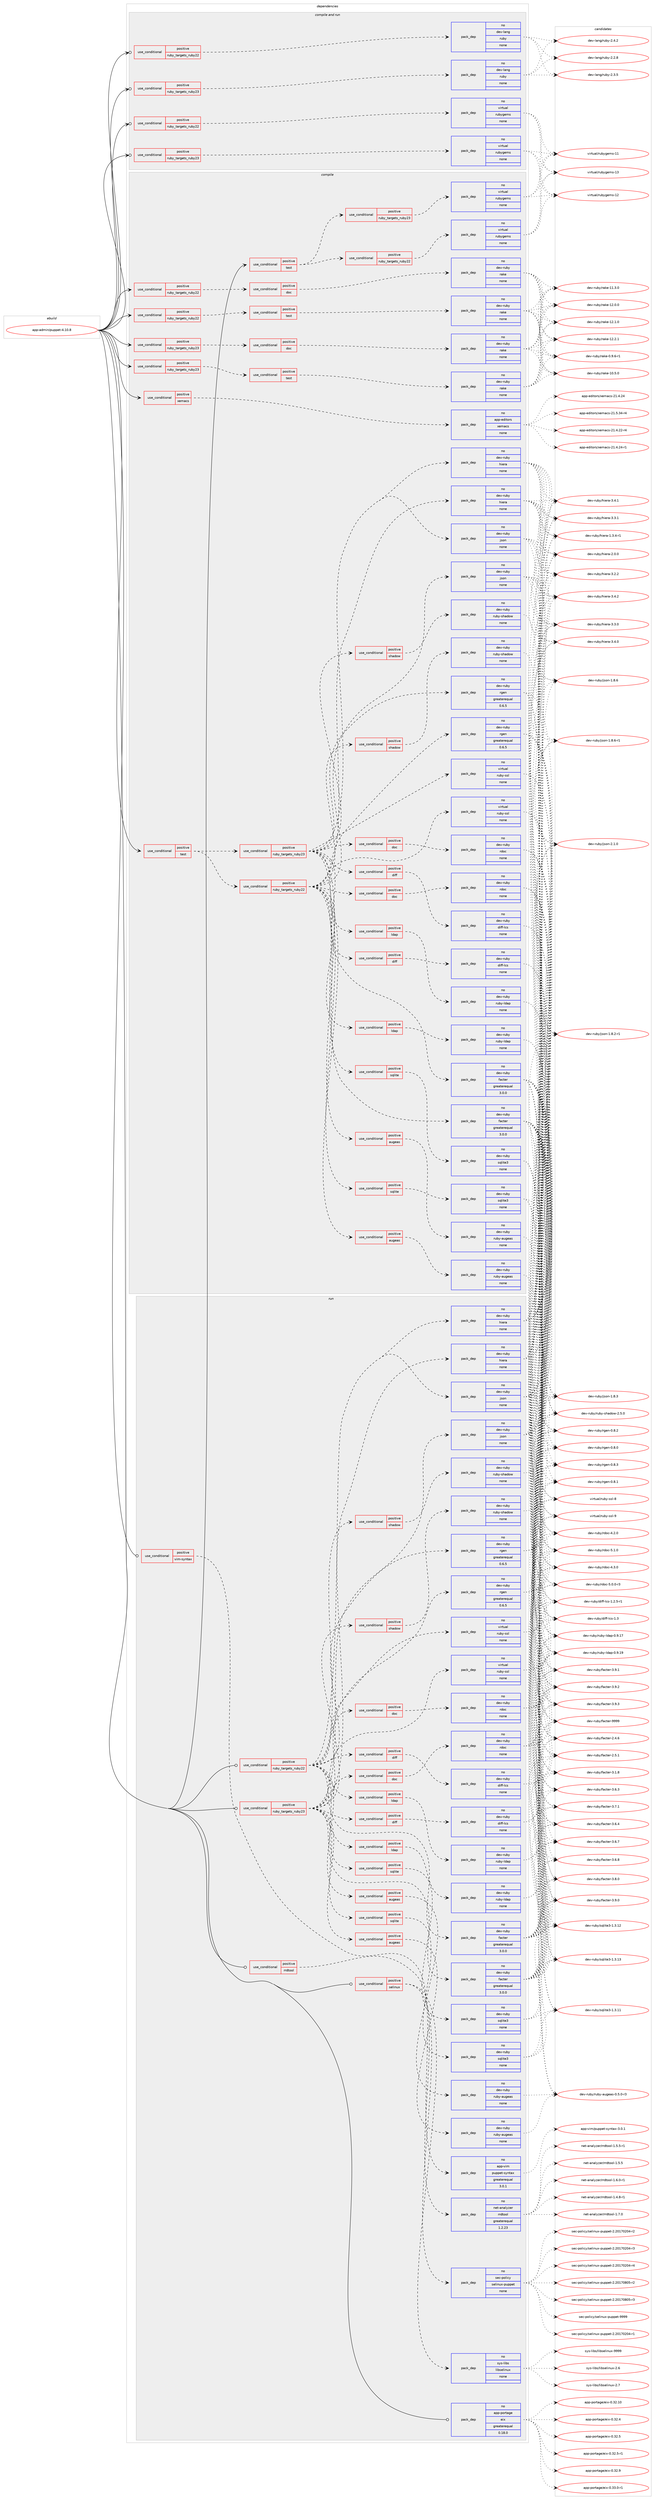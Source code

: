 digraph prolog {

# *************
# Graph options
# *************

newrank=true;
concentrate=true;
compound=true;
graph [rankdir=LR,fontname=Helvetica,fontsize=10,ranksep=1.5];#, ranksep=2.5, nodesep=0.2];
edge  [arrowhead=vee];
node  [fontname=Helvetica,fontsize=10];

# **********
# The ebuild
# **********

subgraph cluster_leftcol {
color=gray;
rank=same;
label=<<i>ebuild</i>>;
id [label="app-admin/puppet-4.10.8", color=red, width=4, href="../app-admin/puppet-4.10.8.svg"];
}

# ****************
# The dependencies
# ****************

subgraph cluster_midcol {
color=gray;
label=<<i>dependencies</i>>;
subgraph cluster_compile {
fillcolor="#eeeeee";
style=filled;
label=<<i>compile</i>>;
subgraph cond1010 {
dependency4279 [label=<<TABLE BORDER="0" CELLBORDER="1" CELLSPACING="0" CELLPADDING="4"><TR><TD ROWSPAN="3" CELLPADDING="10">use_conditional</TD></TR><TR><TD>positive</TD></TR><TR><TD>ruby_targets_ruby22</TD></TR></TABLE>>, shape=none, color=red];
subgraph cond1011 {
dependency4280 [label=<<TABLE BORDER="0" CELLBORDER="1" CELLSPACING="0" CELLPADDING="4"><TR><TD ROWSPAN="3" CELLPADDING="10">use_conditional</TD></TR><TR><TD>positive</TD></TR><TR><TD>doc</TD></TR></TABLE>>, shape=none, color=red];
subgraph pack3172 {
dependency4281 [label=<<TABLE BORDER="0" CELLBORDER="1" CELLSPACING="0" CELLPADDING="4" WIDTH="220"><TR><TD ROWSPAN="6" CELLPADDING="30">pack_dep</TD></TR><TR><TD WIDTH="110">no</TD></TR><TR><TD>dev-ruby</TD></TR><TR><TD>rake</TD></TR><TR><TD>none</TD></TR><TR><TD></TD></TR></TABLE>>, shape=none, color=blue];
}
dependency4280:e -> dependency4281:w [weight=20,style="dashed",arrowhead="vee"];
}
dependency4279:e -> dependency4280:w [weight=20,style="dashed",arrowhead="vee"];
}
id:e -> dependency4279:w [weight=20,style="solid",arrowhead="vee"];
subgraph cond1012 {
dependency4282 [label=<<TABLE BORDER="0" CELLBORDER="1" CELLSPACING="0" CELLPADDING="4"><TR><TD ROWSPAN="3" CELLPADDING="10">use_conditional</TD></TR><TR><TD>positive</TD></TR><TR><TD>ruby_targets_ruby22</TD></TR></TABLE>>, shape=none, color=red];
subgraph cond1013 {
dependency4283 [label=<<TABLE BORDER="0" CELLBORDER="1" CELLSPACING="0" CELLPADDING="4"><TR><TD ROWSPAN="3" CELLPADDING="10">use_conditional</TD></TR><TR><TD>positive</TD></TR><TR><TD>test</TD></TR></TABLE>>, shape=none, color=red];
subgraph pack3173 {
dependency4284 [label=<<TABLE BORDER="0" CELLBORDER="1" CELLSPACING="0" CELLPADDING="4" WIDTH="220"><TR><TD ROWSPAN="6" CELLPADDING="30">pack_dep</TD></TR><TR><TD WIDTH="110">no</TD></TR><TR><TD>dev-ruby</TD></TR><TR><TD>rake</TD></TR><TR><TD>none</TD></TR><TR><TD></TD></TR></TABLE>>, shape=none, color=blue];
}
dependency4283:e -> dependency4284:w [weight=20,style="dashed",arrowhead="vee"];
}
dependency4282:e -> dependency4283:w [weight=20,style="dashed",arrowhead="vee"];
}
id:e -> dependency4282:w [weight=20,style="solid",arrowhead="vee"];
subgraph cond1014 {
dependency4285 [label=<<TABLE BORDER="0" CELLBORDER="1" CELLSPACING="0" CELLPADDING="4"><TR><TD ROWSPAN="3" CELLPADDING="10">use_conditional</TD></TR><TR><TD>positive</TD></TR><TR><TD>ruby_targets_ruby23</TD></TR></TABLE>>, shape=none, color=red];
subgraph cond1015 {
dependency4286 [label=<<TABLE BORDER="0" CELLBORDER="1" CELLSPACING="0" CELLPADDING="4"><TR><TD ROWSPAN="3" CELLPADDING="10">use_conditional</TD></TR><TR><TD>positive</TD></TR><TR><TD>doc</TD></TR></TABLE>>, shape=none, color=red];
subgraph pack3174 {
dependency4287 [label=<<TABLE BORDER="0" CELLBORDER="1" CELLSPACING="0" CELLPADDING="4" WIDTH="220"><TR><TD ROWSPAN="6" CELLPADDING="30">pack_dep</TD></TR><TR><TD WIDTH="110">no</TD></TR><TR><TD>dev-ruby</TD></TR><TR><TD>rake</TD></TR><TR><TD>none</TD></TR><TR><TD></TD></TR></TABLE>>, shape=none, color=blue];
}
dependency4286:e -> dependency4287:w [weight=20,style="dashed",arrowhead="vee"];
}
dependency4285:e -> dependency4286:w [weight=20,style="dashed",arrowhead="vee"];
}
id:e -> dependency4285:w [weight=20,style="solid",arrowhead="vee"];
subgraph cond1016 {
dependency4288 [label=<<TABLE BORDER="0" CELLBORDER="1" CELLSPACING="0" CELLPADDING="4"><TR><TD ROWSPAN="3" CELLPADDING="10">use_conditional</TD></TR><TR><TD>positive</TD></TR><TR><TD>ruby_targets_ruby23</TD></TR></TABLE>>, shape=none, color=red];
subgraph cond1017 {
dependency4289 [label=<<TABLE BORDER="0" CELLBORDER="1" CELLSPACING="0" CELLPADDING="4"><TR><TD ROWSPAN="3" CELLPADDING="10">use_conditional</TD></TR><TR><TD>positive</TD></TR><TR><TD>test</TD></TR></TABLE>>, shape=none, color=red];
subgraph pack3175 {
dependency4290 [label=<<TABLE BORDER="0" CELLBORDER="1" CELLSPACING="0" CELLPADDING="4" WIDTH="220"><TR><TD ROWSPAN="6" CELLPADDING="30">pack_dep</TD></TR><TR><TD WIDTH="110">no</TD></TR><TR><TD>dev-ruby</TD></TR><TR><TD>rake</TD></TR><TR><TD>none</TD></TR><TR><TD></TD></TR></TABLE>>, shape=none, color=blue];
}
dependency4289:e -> dependency4290:w [weight=20,style="dashed",arrowhead="vee"];
}
dependency4288:e -> dependency4289:w [weight=20,style="dashed",arrowhead="vee"];
}
id:e -> dependency4288:w [weight=20,style="solid",arrowhead="vee"];
subgraph cond1018 {
dependency4291 [label=<<TABLE BORDER="0" CELLBORDER="1" CELLSPACING="0" CELLPADDING="4"><TR><TD ROWSPAN="3" CELLPADDING="10">use_conditional</TD></TR><TR><TD>positive</TD></TR><TR><TD>test</TD></TR></TABLE>>, shape=none, color=red];
subgraph cond1019 {
dependency4292 [label=<<TABLE BORDER="0" CELLBORDER="1" CELLSPACING="0" CELLPADDING="4"><TR><TD ROWSPAN="3" CELLPADDING="10">use_conditional</TD></TR><TR><TD>positive</TD></TR><TR><TD>ruby_targets_ruby22</TD></TR></TABLE>>, shape=none, color=red];
subgraph pack3176 {
dependency4293 [label=<<TABLE BORDER="0" CELLBORDER="1" CELLSPACING="0" CELLPADDING="4" WIDTH="220"><TR><TD ROWSPAN="6" CELLPADDING="30">pack_dep</TD></TR><TR><TD WIDTH="110">no</TD></TR><TR><TD>dev-ruby</TD></TR><TR><TD>hiera</TD></TR><TR><TD>none</TD></TR><TR><TD></TD></TR></TABLE>>, shape=none, color=blue];
}
dependency4292:e -> dependency4293:w [weight=20,style="dashed",arrowhead="vee"];
subgraph pack3177 {
dependency4294 [label=<<TABLE BORDER="0" CELLBORDER="1" CELLSPACING="0" CELLPADDING="4" WIDTH="220"><TR><TD ROWSPAN="6" CELLPADDING="30">pack_dep</TD></TR><TR><TD WIDTH="110">no</TD></TR><TR><TD>dev-ruby</TD></TR><TR><TD>rgen</TD></TR><TR><TD>greaterequal</TD></TR><TR><TD>0.6.5</TD></TR></TABLE>>, shape=none, color=blue];
}
dependency4292:e -> dependency4294:w [weight=20,style="dashed",arrowhead="vee"];
subgraph pack3178 {
dependency4295 [label=<<TABLE BORDER="0" CELLBORDER="1" CELLSPACING="0" CELLPADDING="4" WIDTH="220"><TR><TD ROWSPAN="6" CELLPADDING="30">pack_dep</TD></TR><TR><TD WIDTH="110">no</TD></TR><TR><TD>dev-ruby</TD></TR><TR><TD>json</TD></TR><TR><TD>none</TD></TR><TR><TD></TD></TR></TABLE>>, shape=none, color=blue];
}
dependency4292:e -> dependency4295:w [weight=20,style="dashed",arrowhead="vee"];
subgraph pack3179 {
dependency4296 [label=<<TABLE BORDER="0" CELLBORDER="1" CELLSPACING="0" CELLPADDING="4" WIDTH="220"><TR><TD ROWSPAN="6" CELLPADDING="30">pack_dep</TD></TR><TR><TD WIDTH="110">no</TD></TR><TR><TD>dev-ruby</TD></TR><TR><TD>facter</TD></TR><TR><TD>greaterequal</TD></TR><TR><TD>3.0.0</TD></TR></TABLE>>, shape=none, color=blue];
}
dependency4292:e -> dependency4296:w [weight=20,style="dashed",arrowhead="vee"];
subgraph cond1020 {
dependency4297 [label=<<TABLE BORDER="0" CELLBORDER="1" CELLSPACING="0" CELLPADDING="4"><TR><TD ROWSPAN="3" CELLPADDING="10">use_conditional</TD></TR><TR><TD>positive</TD></TR><TR><TD>augeas</TD></TR></TABLE>>, shape=none, color=red];
subgraph pack3180 {
dependency4298 [label=<<TABLE BORDER="0" CELLBORDER="1" CELLSPACING="0" CELLPADDING="4" WIDTH="220"><TR><TD ROWSPAN="6" CELLPADDING="30">pack_dep</TD></TR><TR><TD WIDTH="110">no</TD></TR><TR><TD>dev-ruby</TD></TR><TR><TD>ruby-augeas</TD></TR><TR><TD>none</TD></TR><TR><TD></TD></TR></TABLE>>, shape=none, color=blue];
}
dependency4297:e -> dependency4298:w [weight=20,style="dashed",arrowhead="vee"];
}
dependency4292:e -> dependency4297:w [weight=20,style="dashed",arrowhead="vee"];
subgraph cond1021 {
dependency4299 [label=<<TABLE BORDER="0" CELLBORDER="1" CELLSPACING="0" CELLPADDING="4"><TR><TD ROWSPAN="3" CELLPADDING="10">use_conditional</TD></TR><TR><TD>positive</TD></TR><TR><TD>diff</TD></TR></TABLE>>, shape=none, color=red];
subgraph pack3181 {
dependency4300 [label=<<TABLE BORDER="0" CELLBORDER="1" CELLSPACING="0" CELLPADDING="4" WIDTH="220"><TR><TD ROWSPAN="6" CELLPADDING="30">pack_dep</TD></TR><TR><TD WIDTH="110">no</TD></TR><TR><TD>dev-ruby</TD></TR><TR><TD>diff-lcs</TD></TR><TR><TD>none</TD></TR><TR><TD></TD></TR></TABLE>>, shape=none, color=blue];
}
dependency4299:e -> dependency4300:w [weight=20,style="dashed",arrowhead="vee"];
}
dependency4292:e -> dependency4299:w [weight=20,style="dashed",arrowhead="vee"];
subgraph cond1022 {
dependency4301 [label=<<TABLE BORDER="0" CELLBORDER="1" CELLSPACING="0" CELLPADDING="4"><TR><TD ROWSPAN="3" CELLPADDING="10">use_conditional</TD></TR><TR><TD>positive</TD></TR><TR><TD>doc</TD></TR></TABLE>>, shape=none, color=red];
subgraph pack3182 {
dependency4302 [label=<<TABLE BORDER="0" CELLBORDER="1" CELLSPACING="0" CELLPADDING="4" WIDTH="220"><TR><TD ROWSPAN="6" CELLPADDING="30">pack_dep</TD></TR><TR><TD WIDTH="110">no</TD></TR><TR><TD>dev-ruby</TD></TR><TR><TD>rdoc</TD></TR><TR><TD>none</TD></TR><TR><TD></TD></TR></TABLE>>, shape=none, color=blue];
}
dependency4301:e -> dependency4302:w [weight=20,style="dashed",arrowhead="vee"];
}
dependency4292:e -> dependency4301:w [weight=20,style="dashed",arrowhead="vee"];
subgraph cond1023 {
dependency4303 [label=<<TABLE BORDER="0" CELLBORDER="1" CELLSPACING="0" CELLPADDING="4"><TR><TD ROWSPAN="3" CELLPADDING="10">use_conditional</TD></TR><TR><TD>positive</TD></TR><TR><TD>ldap</TD></TR></TABLE>>, shape=none, color=red];
subgraph pack3183 {
dependency4304 [label=<<TABLE BORDER="0" CELLBORDER="1" CELLSPACING="0" CELLPADDING="4" WIDTH="220"><TR><TD ROWSPAN="6" CELLPADDING="30">pack_dep</TD></TR><TR><TD WIDTH="110">no</TD></TR><TR><TD>dev-ruby</TD></TR><TR><TD>ruby-ldap</TD></TR><TR><TD>none</TD></TR><TR><TD></TD></TR></TABLE>>, shape=none, color=blue];
}
dependency4303:e -> dependency4304:w [weight=20,style="dashed",arrowhead="vee"];
}
dependency4292:e -> dependency4303:w [weight=20,style="dashed",arrowhead="vee"];
subgraph cond1024 {
dependency4305 [label=<<TABLE BORDER="0" CELLBORDER="1" CELLSPACING="0" CELLPADDING="4"><TR><TD ROWSPAN="3" CELLPADDING="10">use_conditional</TD></TR><TR><TD>positive</TD></TR><TR><TD>shadow</TD></TR></TABLE>>, shape=none, color=red];
subgraph pack3184 {
dependency4306 [label=<<TABLE BORDER="0" CELLBORDER="1" CELLSPACING="0" CELLPADDING="4" WIDTH="220"><TR><TD ROWSPAN="6" CELLPADDING="30">pack_dep</TD></TR><TR><TD WIDTH="110">no</TD></TR><TR><TD>dev-ruby</TD></TR><TR><TD>ruby-shadow</TD></TR><TR><TD>none</TD></TR><TR><TD></TD></TR></TABLE>>, shape=none, color=blue];
}
dependency4305:e -> dependency4306:w [weight=20,style="dashed",arrowhead="vee"];
}
dependency4292:e -> dependency4305:w [weight=20,style="dashed",arrowhead="vee"];
subgraph cond1025 {
dependency4307 [label=<<TABLE BORDER="0" CELLBORDER="1" CELLSPACING="0" CELLPADDING="4"><TR><TD ROWSPAN="3" CELLPADDING="10">use_conditional</TD></TR><TR><TD>positive</TD></TR><TR><TD>sqlite</TD></TR></TABLE>>, shape=none, color=red];
subgraph pack3185 {
dependency4308 [label=<<TABLE BORDER="0" CELLBORDER="1" CELLSPACING="0" CELLPADDING="4" WIDTH="220"><TR><TD ROWSPAN="6" CELLPADDING="30">pack_dep</TD></TR><TR><TD WIDTH="110">no</TD></TR><TR><TD>dev-ruby</TD></TR><TR><TD>sqlite3</TD></TR><TR><TD>none</TD></TR><TR><TD></TD></TR></TABLE>>, shape=none, color=blue];
}
dependency4307:e -> dependency4308:w [weight=20,style="dashed",arrowhead="vee"];
}
dependency4292:e -> dependency4307:w [weight=20,style="dashed",arrowhead="vee"];
subgraph pack3186 {
dependency4309 [label=<<TABLE BORDER="0" CELLBORDER="1" CELLSPACING="0" CELLPADDING="4" WIDTH="220"><TR><TD ROWSPAN="6" CELLPADDING="30">pack_dep</TD></TR><TR><TD WIDTH="110">no</TD></TR><TR><TD>virtual</TD></TR><TR><TD>ruby-ssl</TD></TR><TR><TD>none</TD></TR><TR><TD></TD></TR></TABLE>>, shape=none, color=blue];
}
dependency4292:e -> dependency4309:w [weight=20,style="dashed",arrowhead="vee"];
}
dependency4291:e -> dependency4292:w [weight=20,style="dashed",arrowhead="vee"];
subgraph cond1026 {
dependency4310 [label=<<TABLE BORDER="0" CELLBORDER="1" CELLSPACING="0" CELLPADDING="4"><TR><TD ROWSPAN="3" CELLPADDING="10">use_conditional</TD></TR><TR><TD>positive</TD></TR><TR><TD>ruby_targets_ruby23</TD></TR></TABLE>>, shape=none, color=red];
subgraph pack3187 {
dependency4311 [label=<<TABLE BORDER="0" CELLBORDER="1" CELLSPACING="0" CELLPADDING="4" WIDTH="220"><TR><TD ROWSPAN="6" CELLPADDING="30">pack_dep</TD></TR><TR><TD WIDTH="110">no</TD></TR><TR><TD>dev-ruby</TD></TR><TR><TD>hiera</TD></TR><TR><TD>none</TD></TR><TR><TD></TD></TR></TABLE>>, shape=none, color=blue];
}
dependency4310:e -> dependency4311:w [weight=20,style="dashed",arrowhead="vee"];
subgraph pack3188 {
dependency4312 [label=<<TABLE BORDER="0" CELLBORDER="1" CELLSPACING="0" CELLPADDING="4" WIDTH="220"><TR><TD ROWSPAN="6" CELLPADDING="30">pack_dep</TD></TR><TR><TD WIDTH="110">no</TD></TR><TR><TD>dev-ruby</TD></TR><TR><TD>rgen</TD></TR><TR><TD>greaterequal</TD></TR><TR><TD>0.6.5</TD></TR></TABLE>>, shape=none, color=blue];
}
dependency4310:e -> dependency4312:w [weight=20,style="dashed",arrowhead="vee"];
subgraph pack3189 {
dependency4313 [label=<<TABLE BORDER="0" CELLBORDER="1" CELLSPACING="0" CELLPADDING="4" WIDTH="220"><TR><TD ROWSPAN="6" CELLPADDING="30">pack_dep</TD></TR><TR><TD WIDTH="110">no</TD></TR><TR><TD>dev-ruby</TD></TR><TR><TD>json</TD></TR><TR><TD>none</TD></TR><TR><TD></TD></TR></TABLE>>, shape=none, color=blue];
}
dependency4310:e -> dependency4313:w [weight=20,style="dashed",arrowhead="vee"];
subgraph pack3190 {
dependency4314 [label=<<TABLE BORDER="0" CELLBORDER="1" CELLSPACING="0" CELLPADDING="4" WIDTH="220"><TR><TD ROWSPAN="6" CELLPADDING="30">pack_dep</TD></TR><TR><TD WIDTH="110">no</TD></TR><TR><TD>dev-ruby</TD></TR><TR><TD>facter</TD></TR><TR><TD>greaterequal</TD></TR><TR><TD>3.0.0</TD></TR></TABLE>>, shape=none, color=blue];
}
dependency4310:e -> dependency4314:w [weight=20,style="dashed",arrowhead="vee"];
subgraph cond1027 {
dependency4315 [label=<<TABLE BORDER="0" CELLBORDER="1" CELLSPACING="0" CELLPADDING="4"><TR><TD ROWSPAN="3" CELLPADDING="10">use_conditional</TD></TR><TR><TD>positive</TD></TR><TR><TD>augeas</TD></TR></TABLE>>, shape=none, color=red];
subgraph pack3191 {
dependency4316 [label=<<TABLE BORDER="0" CELLBORDER="1" CELLSPACING="0" CELLPADDING="4" WIDTH="220"><TR><TD ROWSPAN="6" CELLPADDING="30">pack_dep</TD></TR><TR><TD WIDTH="110">no</TD></TR><TR><TD>dev-ruby</TD></TR><TR><TD>ruby-augeas</TD></TR><TR><TD>none</TD></TR><TR><TD></TD></TR></TABLE>>, shape=none, color=blue];
}
dependency4315:e -> dependency4316:w [weight=20,style="dashed",arrowhead="vee"];
}
dependency4310:e -> dependency4315:w [weight=20,style="dashed",arrowhead="vee"];
subgraph cond1028 {
dependency4317 [label=<<TABLE BORDER="0" CELLBORDER="1" CELLSPACING="0" CELLPADDING="4"><TR><TD ROWSPAN="3" CELLPADDING="10">use_conditional</TD></TR><TR><TD>positive</TD></TR><TR><TD>diff</TD></TR></TABLE>>, shape=none, color=red];
subgraph pack3192 {
dependency4318 [label=<<TABLE BORDER="0" CELLBORDER="1" CELLSPACING="0" CELLPADDING="4" WIDTH="220"><TR><TD ROWSPAN="6" CELLPADDING="30">pack_dep</TD></TR><TR><TD WIDTH="110">no</TD></TR><TR><TD>dev-ruby</TD></TR><TR><TD>diff-lcs</TD></TR><TR><TD>none</TD></TR><TR><TD></TD></TR></TABLE>>, shape=none, color=blue];
}
dependency4317:e -> dependency4318:w [weight=20,style="dashed",arrowhead="vee"];
}
dependency4310:e -> dependency4317:w [weight=20,style="dashed",arrowhead="vee"];
subgraph cond1029 {
dependency4319 [label=<<TABLE BORDER="0" CELLBORDER="1" CELLSPACING="0" CELLPADDING="4"><TR><TD ROWSPAN="3" CELLPADDING="10">use_conditional</TD></TR><TR><TD>positive</TD></TR><TR><TD>doc</TD></TR></TABLE>>, shape=none, color=red];
subgraph pack3193 {
dependency4320 [label=<<TABLE BORDER="0" CELLBORDER="1" CELLSPACING="0" CELLPADDING="4" WIDTH="220"><TR><TD ROWSPAN="6" CELLPADDING="30">pack_dep</TD></TR><TR><TD WIDTH="110">no</TD></TR><TR><TD>dev-ruby</TD></TR><TR><TD>rdoc</TD></TR><TR><TD>none</TD></TR><TR><TD></TD></TR></TABLE>>, shape=none, color=blue];
}
dependency4319:e -> dependency4320:w [weight=20,style="dashed",arrowhead="vee"];
}
dependency4310:e -> dependency4319:w [weight=20,style="dashed",arrowhead="vee"];
subgraph cond1030 {
dependency4321 [label=<<TABLE BORDER="0" CELLBORDER="1" CELLSPACING="0" CELLPADDING="4"><TR><TD ROWSPAN="3" CELLPADDING="10">use_conditional</TD></TR><TR><TD>positive</TD></TR><TR><TD>ldap</TD></TR></TABLE>>, shape=none, color=red];
subgraph pack3194 {
dependency4322 [label=<<TABLE BORDER="0" CELLBORDER="1" CELLSPACING="0" CELLPADDING="4" WIDTH="220"><TR><TD ROWSPAN="6" CELLPADDING="30">pack_dep</TD></TR><TR><TD WIDTH="110">no</TD></TR><TR><TD>dev-ruby</TD></TR><TR><TD>ruby-ldap</TD></TR><TR><TD>none</TD></TR><TR><TD></TD></TR></TABLE>>, shape=none, color=blue];
}
dependency4321:e -> dependency4322:w [weight=20,style="dashed",arrowhead="vee"];
}
dependency4310:e -> dependency4321:w [weight=20,style="dashed",arrowhead="vee"];
subgraph cond1031 {
dependency4323 [label=<<TABLE BORDER="0" CELLBORDER="1" CELLSPACING="0" CELLPADDING="4"><TR><TD ROWSPAN="3" CELLPADDING="10">use_conditional</TD></TR><TR><TD>positive</TD></TR><TR><TD>shadow</TD></TR></TABLE>>, shape=none, color=red];
subgraph pack3195 {
dependency4324 [label=<<TABLE BORDER="0" CELLBORDER="1" CELLSPACING="0" CELLPADDING="4" WIDTH="220"><TR><TD ROWSPAN="6" CELLPADDING="30">pack_dep</TD></TR><TR><TD WIDTH="110">no</TD></TR><TR><TD>dev-ruby</TD></TR><TR><TD>ruby-shadow</TD></TR><TR><TD>none</TD></TR><TR><TD></TD></TR></TABLE>>, shape=none, color=blue];
}
dependency4323:e -> dependency4324:w [weight=20,style="dashed",arrowhead="vee"];
}
dependency4310:e -> dependency4323:w [weight=20,style="dashed",arrowhead="vee"];
subgraph cond1032 {
dependency4325 [label=<<TABLE BORDER="0" CELLBORDER="1" CELLSPACING="0" CELLPADDING="4"><TR><TD ROWSPAN="3" CELLPADDING="10">use_conditional</TD></TR><TR><TD>positive</TD></TR><TR><TD>sqlite</TD></TR></TABLE>>, shape=none, color=red];
subgraph pack3196 {
dependency4326 [label=<<TABLE BORDER="0" CELLBORDER="1" CELLSPACING="0" CELLPADDING="4" WIDTH="220"><TR><TD ROWSPAN="6" CELLPADDING="30">pack_dep</TD></TR><TR><TD WIDTH="110">no</TD></TR><TR><TD>dev-ruby</TD></TR><TR><TD>sqlite3</TD></TR><TR><TD>none</TD></TR><TR><TD></TD></TR></TABLE>>, shape=none, color=blue];
}
dependency4325:e -> dependency4326:w [weight=20,style="dashed",arrowhead="vee"];
}
dependency4310:e -> dependency4325:w [weight=20,style="dashed",arrowhead="vee"];
subgraph pack3197 {
dependency4327 [label=<<TABLE BORDER="0" CELLBORDER="1" CELLSPACING="0" CELLPADDING="4" WIDTH="220"><TR><TD ROWSPAN="6" CELLPADDING="30">pack_dep</TD></TR><TR><TD WIDTH="110">no</TD></TR><TR><TD>virtual</TD></TR><TR><TD>ruby-ssl</TD></TR><TR><TD>none</TD></TR><TR><TD></TD></TR></TABLE>>, shape=none, color=blue];
}
dependency4310:e -> dependency4327:w [weight=20,style="dashed",arrowhead="vee"];
}
dependency4291:e -> dependency4310:w [weight=20,style="dashed",arrowhead="vee"];
}
id:e -> dependency4291:w [weight=20,style="solid",arrowhead="vee"];
subgraph cond1033 {
dependency4328 [label=<<TABLE BORDER="0" CELLBORDER="1" CELLSPACING="0" CELLPADDING="4"><TR><TD ROWSPAN="3" CELLPADDING="10">use_conditional</TD></TR><TR><TD>positive</TD></TR><TR><TD>test</TD></TR></TABLE>>, shape=none, color=red];
subgraph cond1034 {
dependency4329 [label=<<TABLE BORDER="0" CELLBORDER="1" CELLSPACING="0" CELLPADDING="4"><TR><TD ROWSPAN="3" CELLPADDING="10">use_conditional</TD></TR><TR><TD>positive</TD></TR><TR><TD>ruby_targets_ruby22</TD></TR></TABLE>>, shape=none, color=red];
subgraph pack3198 {
dependency4330 [label=<<TABLE BORDER="0" CELLBORDER="1" CELLSPACING="0" CELLPADDING="4" WIDTH="220"><TR><TD ROWSPAN="6" CELLPADDING="30">pack_dep</TD></TR><TR><TD WIDTH="110">no</TD></TR><TR><TD>virtual</TD></TR><TR><TD>rubygems</TD></TR><TR><TD>none</TD></TR><TR><TD></TD></TR></TABLE>>, shape=none, color=blue];
}
dependency4329:e -> dependency4330:w [weight=20,style="dashed",arrowhead="vee"];
}
dependency4328:e -> dependency4329:w [weight=20,style="dashed",arrowhead="vee"];
subgraph cond1035 {
dependency4331 [label=<<TABLE BORDER="0" CELLBORDER="1" CELLSPACING="0" CELLPADDING="4"><TR><TD ROWSPAN="3" CELLPADDING="10">use_conditional</TD></TR><TR><TD>positive</TD></TR><TR><TD>ruby_targets_ruby23</TD></TR></TABLE>>, shape=none, color=red];
subgraph pack3199 {
dependency4332 [label=<<TABLE BORDER="0" CELLBORDER="1" CELLSPACING="0" CELLPADDING="4" WIDTH="220"><TR><TD ROWSPAN="6" CELLPADDING="30">pack_dep</TD></TR><TR><TD WIDTH="110">no</TD></TR><TR><TD>virtual</TD></TR><TR><TD>rubygems</TD></TR><TR><TD>none</TD></TR><TR><TD></TD></TR></TABLE>>, shape=none, color=blue];
}
dependency4331:e -> dependency4332:w [weight=20,style="dashed",arrowhead="vee"];
}
dependency4328:e -> dependency4331:w [weight=20,style="dashed",arrowhead="vee"];
}
id:e -> dependency4328:w [weight=20,style="solid",arrowhead="vee"];
subgraph cond1036 {
dependency4333 [label=<<TABLE BORDER="0" CELLBORDER="1" CELLSPACING="0" CELLPADDING="4"><TR><TD ROWSPAN="3" CELLPADDING="10">use_conditional</TD></TR><TR><TD>positive</TD></TR><TR><TD>xemacs</TD></TR></TABLE>>, shape=none, color=red];
subgraph pack3200 {
dependency4334 [label=<<TABLE BORDER="0" CELLBORDER="1" CELLSPACING="0" CELLPADDING="4" WIDTH="220"><TR><TD ROWSPAN="6" CELLPADDING="30">pack_dep</TD></TR><TR><TD WIDTH="110">no</TD></TR><TR><TD>app-editors</TD></TR><TR><TD>xemacs</TD></TR><TR><TD>none</TD></TR><TR><TD></TD></TR></TABLE>>, shape=none, color=blue];
}
dependency4333:e -> dependency4334:w [weight=20,style="dashed",arrowhead="vee"];
}
id:e -> dependency4333:w [weight=20,style="solid",arrowhead="vee"];
}
subgraph cluster_compileandrun {
fillcolor="#eeeeee";
style=filled;
label=<<i>compile and run</i>>;
subgraph cond1037 {
dependency4335 [label=<<TABLE BORDER="0" CELLBORDER="1" CELLSPACING="0" CELLPADDING="4"><TR><TD ROWSPAN="3" CELLPADDING="10">use_conditional</TD></TR><TR><TD>positive</TD></TR><TR><TD>ruby_targets_ruby22</TD></TR></TABLE>>, shape=none, color=red];
subgraph pack3201 {
dependency4336 [label=<<TABLE BORDER="0" CELLBORDER="1" CELLSPACING="0" CELLPADDING="4" WIDTH="220"><TR><TD ROWSPAN="6" CELLPADDING="30">pack_dep</TD></TR><TR><TD WIDTH="110">no</TD></TR><TR><TD>dev-lang</TD></TR><TR><TD>ruby</TD></TR><TR><TD>none</TD></TR><TR><TD></TD></TR></TABLE>>, shape=none, color=blue];
}
dependency4335:e -> dependency4336:w [weight=20,style="dashed",arrowhead="vee"];
}
id:e -> dependency4335:w [weight=20,style="solid",arrowhead="odotvee"];
subgraph cond1038 {
dependency4337 [label=<<TABLE BORDER="0" CELLBORDER="1" CELLSPACING="0" CELLPADDING="4"><TR><TD ROWSPAN="3" CELLPADDING="10">use_conditional</TD></TR><TR><TD>positive</TD></TR><TR><TD>ruby_targets_ruby22</TD></TR></TABLE>>, shape=none, color=red];
subgraph pack3202 {
dependency4338 [label=<<TABLE BORDER="0" CELLBORDER="1" CELLSPACING="0" CELLPADDING="4" WIDTH="220"><TR><TD ROWSPAN="6" CELLPADDING="30">pack_dep</TD></TR><TR><TD WIDTH="110">no</TD></TR><TR><TD>virtual</TD></TR><TR><TD>rubygems</TD></TR><TR><TD>none</TD></TR><TR><TD></TD></TR></TABLE>>, shape=none, color=blue];
}
dependency4337:e -> dependency4338:w [weight=20,style="dashed",arrowhead="vee"];
}
id:e -> dependency4337:w [weight=20,style="solid",arrowhead="odotvee"];
subgraph cond1039 {
dependency4339 [label=<<TABLE BORDER="0" CELLBORDER="1" CELLSPACING="0" CELLPADDING="4"><TR><TD ROWSPAN="3" CELLPADDING="10">use_conditional</TD></TR><TR><TD>positive</TD></TR><TR><TD>ruby_targets_ruby23</TD></TR></TABLE>>, shape=none, color=red];
subgraph pack3203 {
dependency4340 [label=<<TABLE BORDER="0" CELLBORDER="1" CELLSPACING="0" CELLPADDING="4" WIDTH="220"><TR><TD ROWSPAN="6" CELLPADDING="30">pack_dep</TD></TR><TR><TD WIDTH="110">no</TD></TR><TR><TD>dev-lang</TD></TR><TR><TD>ruby</TD></TR><TR><TD>none</TD></TR><TR><TD></TD></TR></TABLE>>, shape=none, color=blue];
}
dependency4339:e -> dependency4340:w [weight=20,style="dashed",arrowhead="vee"];
}
id:e -> dependency4339:w [weight=20,style="solid",arrowhead="odotvee"];
subgraph cond1040 {
dependency4341 [label=<<TABLE BORDER="0" CELLBORDER="1" CELLSPACING="0" CELLPADDING="4"><TR><TD ROWSPAN="3" CELLPADDING="10">use_conditional</TD></TR><TR><TD>positive</TD></TR><TR><TD>ruby_targets_ruby23</TD></TR></TABLE>>, shape=none, color=red];
subgraph pack3204 {
dependency4342 [label=<<TABLE BORDER="0" CELLBORDER="1" CELLSPACING="0" CELLPADDING="4" WIDTH="220"><TR><TD ROWSPAN="6" CELLPADDING="30">pack_dep</TD></TR><TR><TD WIDTH="110">no</TD></TR><TR><TD>virtual</TD></TR><TR><TD>rubygems</TD></TR><TR><TD>none</TD></TR><TR><TD></TD></TR></TABLE>>, shape=none, color=blue];
}
dependency4341:e -> dependency4342:w [weight=20,style="dashed",arrowhead="vee"];
}
id:e -> dependency4341:w [weight=20,style="solid",arrowhead="odotvee"];
}
subgraph cluster_run {
fillcolor="#eeeeee";
style=filled;
label=<<i>run</i>>;
subgraph cond1041 {
dependency4343 [label=<<TABLE BORDER="0" CELLBORDER="1" CELLSPACING="0" CELLPADDING="4"><TR><TD ROWSPAN="3" CELLPADDING="10">use_conditional</TD></TR><TR><TD>positive</TD></TR><TR><TD>rrdtool</TD></TR></TABLE>>, shape=none, color=red];
subgraph pack3205 {
dependency4344 [label=<<TABLE BORDER="0" CELLBORDER="1" CELLSPACING="0" CELLPADDING="4" WIDTH="220"><TR><TD ROWSPAN="6" CELLPADDING="30">pack_dep</TD></TR><TR><TD WIDTH="110">no</TD></TR><TR><TD>net-analyzer</TD></TR><TR><TD>rrdtool</TD></TR><TR><TD>greaterequal</TD></TR><TR><TD>1.2.23</TD></TR></TABLE>>, shape=none, color=blue];
}
dependency4343:e -> dependency4344:w [weight=20,style="dashed",arrowhead="vee"];
}
id:e -> dependency4343:w [weight=20,style="solid",arrowhead="odot"];
subgraph cond1042 {
dependency4345 [label=<<TABLE BORDER="0" CELLBORDER="1" CELLSPACING="0" CELLPADDING="4"><TR><TD ROWSPAN="3" CELLPADDING="10">use_conditional</TD></TR><TR><TD>positive</TD></TR><TR><TD>ruby_targets_ruby22</TD></TR></TABLE>>, shape=none, color=red];
subgraph pack3206 {
dependency4346 [label=<<TABLE BORDER="0" CELLBORDER="1" CELLSPACING="0" CELLPADDING="4" WIDTH="220"><TR><TD ROWSPAN="6" CELLPADDING="30">pack_dep</TD></TR><TR><TD WIDTH="110">no</TD></TR><TR><TD>dev-ruby</TD></TR><TR><TD>hiera</TD></TR><TR><TD>none</TD></TR><TR><TD></TD></TR></TABLE>>, shape=none, color=blue];
}
dependency4345:e -> dependency4346:w [weight=20,style="dashed",arrowhead="vee"];
subgraph pack3207 {
dependency4347 [label=<<TABLE BORDER="0" CELLBORDER="1" CELLSPACING="0" CELLPADDING="4" WIDTH="220"><TR><TD ROWSPAN="6" CELLPADDING="30">pack_dep</TD></TR><TR><TD WIDTH="110">no</TD></TR><TR><TD>dev-ruby</TD></TR><TR><TD>rgen</TD></TR><TR><TD>greaterequal</TD></TR><TR><TD>0.6.5</TD></TR></TABLE>>, shape=none, color=blue];
}
dependency4345:e -> dependency4347:w [weight=20,style="dashed",arrowhead="vee"];
subgraph pack3208 {
dependency4348 [label=<<TABLE BORDER="0" CELLBORDER="1" CELLSPACING="0" CELLPADDING="4" WIDTH="220"><TR><TD ROWSPAN="6" CELLPADDING="30">pack_dep</TD></TR><TR><TD WIDTH="110">no</TD></TR><TR><TD>dev-ruby</TD></TR><TR><TD>json</TD></TR><TR><TD>none</TD></TR><TR><TD></TD></TR></TABLE>>, shape=none, color=blue];
}
dependency4345:e -> dependency4348:w [weight=20,style="dashed",arrowhead="vee"];
subgraph pack3209 {
dependency4349 [label=<<TABLE BORDER="0" CELLBORDER="1" CELLSPACING="0" CELLPADDING="4" WIDTH="220"><TR><TD ROWSPAN="6" CELLPADDING="30">pack_dep</TD></TR><TR><TD WIDTH="110">no</TD></TR><TR><TD>dev-ruby</TD></TR><TR><TD>facter</TD></TR><TR><TD>greaterequal</TD></TR><TR><TD>3.0.0</TD></TR></TABLE>>, shape=none, color=blue];
}
dependency4345:e -> dependency4349:w [weight=20,style="dashed",arrowhead="vee"];
subgraph cond1043 {
dependency4350 [label=<<TABLE BORDER="0" CELLBORDER="1" CELLSPACING="0" CELLPADDING="4"><TR><TD ROWSPAN="3" CELLPADDING="10">use_conditional</TD></TR><TR><TD>positive</TD></TR><TR><TD>augeas</TD></TR></TABLE>>, shape=none, color=red];
subgraph pack3210 {
dependency4351 [label=<<TABLE BORDER="0" CELLBORDER="1" CELLSPACING="0" CELLPADDING="4" WIDTH="220"><TR><TD ROWSPAN="6" CELLPADDING="30">pack_dep</TD></TR><TR><TD WIDTH="110">no</TD></TR><TR><TD>dev-ruby</TD></TR><TR><TD>ruby-augeas</TD></TR><TR><TD>none</TD></TR><TR><TD></TD></TR></TABLE>>, shape=none, color=blue];
}
dependency4350:e -> dependency4351:w [weight=20,style="dashed",arrowhead="vee"];
}
dependency4345:e -> dependency4350:w [weight=20,style="dashed",arrowhead="vee"];
subgraph cond1044 {
dependency4352 [label=<<TABLE BORDER="0" CELLBORDER="1" CELLSPACING="0" CELLPADDING="4"><TR><TD ROWSPAN="3" CELLPADDING="10">use_conditional</TD></TR><TR><TD>positive</TD></TR><TR><TD>diff</TD></TR></TABLE>>, shape=none, color=red];
subgraph pack3211 {
dependency4353 [label=<<TABLE BORDER="0" CELLBORDER="1" CELLSPACING="0" CELLPADDING="4" WIDTH="220"><TR><TD ROWSPAN="6" CELLPADDING="30">pack_dep</TD></TR><TR><TD WIDTH="110">no</TD></TR><TR><TD>dev-ruby</TD></TR><TR><TD>diff-lcs</TD></TR><TR><TD>none</TD></TR><TR><TD></TD></TR></TABLE>>, shape=none, color=blue];
}
dependency4352:e -> dependency4353:w [weight=20,style="dashed",arrowhead="vee"];
}
dependency4345:e -> dependency4352:w [weight=20,style="dashed",arrowhead="vee"];
subgraph cond1045 {
dependency4354 [label=<<TABLE BORDER="0" CELLBORDER="1" CELLSPACING="0" CELLPADDING="4"><TR><TD ROWSPAN="3" CELLPADDING="10">use_conditional</TD></TR><TR><TD>positive</TD></TR><TR><TD>doc</TD></TR></TABLE>>, shape=none, color=red];
subgraph pack3212 {
dependency4355 [label=<<TABLE BORDER="0" CELLBORDER="1" CELLSPACING="0" CELLPADDING="4" WIDTH="220"><TR><TD ROWSPAN="6" CELLPADDING="30">pack_dep</TD></TR><TR><TD WIDTH="110">no</TD></TR><TR><TD>dev-ruby</TD></TR><TR><TD>rdoc</TD></TR><TR><TD>none</TD></TR><TR><TD></TD></TR></TABLE>>, shape=none, color=blue];
}
dependency4354:e -> dependency4355:w [weight=20,style="dashed",arrowhead="vee"];
}
dependency4345:e -> dependency4354:w [weight=20,style="dashed",arrowhead="vee"];
subgraph cond1046 {
dependency4356 [label=<<TABLE BORDER="0" CELLBORDER="1" CELLSPACING="0" CELLPADDING="4"><TR><TD ROWSPAN="3" CELLPADDING="10">use_conditional</TD></TR><TR><TD>positive</TD></TR><TR><TD>ldap</TD></TR></TABLE>>, shape=none, color=red];
subgraph pack3213 {
dependency4357 [label=<<TABLE BORDER="0" CELLBORDER="1" CELLSPACING="0" CELLPADDING="4" WIDTH="220"><TR><TD ROWSPAN="6" CELLPADDING="30">pack_dep</TD></TR><TR><TD WIDTH="110">no</TD></TR><TR><TD>dev-ruby</TD></TR><TR><TD>ruby-ldap</TD></TR><TR><TD>none</TD></TR><TR><TD></TD></TR></TABLE>>, shape=none, color=blue];
}
dependency4356:e -> dependency4357:w [weight=20,style="dashed",arrowhead="vee"];
}
dependency4345:e -> dependency4356:w [weight=20,style="dashed",arrowhead="vee"];
subgraph cond1047 {
dependency4358 [label=<<TABLE BORDER="0" CELLBORDER="1" CELLSPACING="0" CELLPADDING="4"><TR><TD ROWSPAN="3" CELLPADDING="10">use_conditional</TD></TR><TR><TD>positive</TD></TR><TR><TD>shadow</TD></TR></TABLE>>, shape=none, color=red];
subgraph pack3214 {
dependency4359 [label=<<TABLE BORDER="0" CELLBORDER="1" CELLSPACING="0" CELLPADDING="4" WIDTH="220"><TR><TD ROWSPAN="6" CELLPADDING="30">pack_dep</TD></TR><TR><TD WIDTH="110">no</TD></TR><TR><TD>dev-ruby</TD></TR><TR><TD>ruby-shadow</TD></TR><TR><TD>none</TD></TR><TR><TD></TD></TR></TABLE>>, shape=none, color=blue];
}
dependency4358:e -> dependency4359:w [weight=20,style="dashed",arrowhead="vee"];
}
dependency4345:e -> dependency4358:w [weight=20,style="dashed",arrowhead="vee"];
subgraph cond1048 {
dependency4360 [label=<<TABLE BORDER="0" CELLBORDER="1" CELLSPACING="0" CELLPADDING="4"><TR><TD ROWSPAN="3" CELLPADDING="10">use_conditional</TD></TR><TR><TD>positive</TD></TR><TR><TD>sqlite</TD></TR></TABLE>>, shape=none, color=red];
subgraph pack3215 {
dependency4361 [label=<<TABLE BORDER="0" CELLBORDER="1" CELLSPACING="0" CELLPADDING="4" WIDTH="220"><TR><TD ROWSPAN="6" CELLPADDING="30">pack_dep</TD></TR><TR><TD WIDTH="110">no</TD></TR><TR><TD>dev-ruby</TD></TR><TR><TD>sqlite3</TD></TR><TR><TD>none</TD></TR><TR><TD></TD></TR></TABLE>>, shape=none, color=blue];
}
dependency4360:e -> dependency4361:w [weight=20,style="dashed",arrowhead="vee"];
}
dependency4345:e -> dependency4360:w [weight=20,style="dashed",arrowhead="vee"];
subgraph pack3216 {
dependency4362 [label=<<TABLE BORDER="0" CELLBORDER="1" CELLSPACING="0" CELLPADDING="4" WIDTH="220"><TR><TD ROWSPAN="6" CELLPADDING="30">pack_dep</TD></TR><TR><TD WIDTH="110">no</TD></TR><TR><TD>virtual</TD></TR><TR><TD>ruby-ssl</TD></TR><TR><TD>none</TD></TR><TR><TD></TD></TR></TABLE>>, shape=none, color=blue];
}
dependency4345:e -> dependency4362:w [weight=20,style="dashed",arrowhead="vee"];
}
id:e -> dependency4345:w [weight=20,style="solid",arrowhead="odot"];
subgraph cond1049 {
dependency4363 [label=<<TABLE BORDER="0" CELLBORDER="1" CELLSPACING="0" CELLPADDING="4"><TR><TD ROWSPAN="3" CELLPADDING="10">use_conditional</TD></TR><TR><TD>positive</TD></TR><TR><TD>ruby_targets_ruby23</TD></TR></TABLE>>, shape=none, color=red];
subgraph pack3217 {
dependency4364 [label=<<TABLE BORDER="0" CELLBORDER="1" CELLSPACING="0" CELLPADDING="4" WIDTH="220"><TR><TD ROWSPAN="6" CELLPADDING="30">pack_dep</TD></TR><TR><TD WIDTH="110">no</TD></TR><TR><TD>dev-ruby</TD></TR><TR><TD>hiera</TD></TR><TR><TD>none</TD></TR><TR><TD></TD></TR></TABLE>>, shape=none, color=blue];
}
dependency4363:e -> dependency4364:w [weight=20,style="dashed",arrowhead="vee"];
subgraph pack3218 {
dependency4365 [label=<<TABLE BORDER="0" CELLBORDER="1" CELLSPACING="0" CELLPADDING="4" WIDTH="220"><TR><TD ROWSPAN="6" CELLPADDING="30">pack_dep</TD></TR><TR><TD WIDTH="110">no</TD></TR><TR><TD>dev-ruby</TD></TR><TR><TD>rgen</TD></TR><TR><TD>greaterequal</TD></TR><TR><TD>0.6.5</TD></TR></TABLE>>, shape=none, color=blue];
}
dependency4363:e -> dependency4365:w [weight=20,style="dashed",arrowhead="vee"];
subgraph pack3219 {
dependency4366 [label=<<TABLE BORDER="0" CELLBORDER="1" CELLSPACING="0" CELLPADDING="4" WIDTH="220"><TR><TD ROWSPAN="6" CELLPADDING="30">pack_dep</TD></TR><TR><TD WIDTH="110">no</TD></TR><TR><TD>dev-ruby</TD></TR><TR><TD>json</TD></TR><TR><TD>none</TD></TR><TR><TD></TD></TR></TABLE>>, shape=none, color=blue];
}
dependency4363:e -> dependency4366:w [weight=20,style="dashed",arrowhead="vee"];
subgraph pack3220 {
dependency4367 [label=<<TABLE BORDER="0" CELLBORDER="1" CELLSPACING="0" CELLPADDING="4" WIDTH="220"><TR><TD ROWSPAN="6" CELLPADDING="30">pack_dep</TD></TR><TR><TD WIDTH="110">no</TD></TR><TR><TD>dev-ruby</TD></TR><TR><TD>facter</TD></TR><TR><TD>greaterequal</TD></TR><TR><TD>3.0.0</TD></TR></TABLE>>, shape=none, color=blue];
}
dependency4363:e -> dependency4367:w [weight=20,style="dashed",arrowhead="vee"];
subgraph cond1050 {
dependency4368 [label=<<TABLE BORDER="0" CELLBORDER="1" CELLSPACING="0" CELLPADDING="4"><TR><TD ROWSPAN="3" CELLPADDING="10">use_conditional</TD></TR><TR><TD>positive</TD></TR><TR><TD>augeas</TD></TR></TABLE>>, shape=none, color=red];
subgraph pack3221 {
dependency4369 [label=<<TABLE BORDER="0" CELLBORDER="1" CELLSPACING="0" CELLPADDING="4" WIDTH="220"><TR><TD ROWSPAN="6" CELLPADDING="30">pack_dep</TD></TR><TR><TD WIDTH="110">no</TD></TR><TR><TD>dev-ruby</TD></TR><TR><TD>ruby-augeas</TD></TR><TR><TD>none</TD></TR><TR><TD></TD></TR></TABLE>>, shape=none, color=blue];
}
dependency4368:e -> dependency4369:w [weight=20,style="dashed",arrowhead="vee"];
}
dependency4363:e -> dependency4368:w [weight=20,style="dashed",arrowhead="vee"];
subgraph cond1051 {
dependency4370 [label=<<TABLE BORDER="0" CELLBORDER="1" CELLSPACING="0" CELLPADDING="4"><TR><TD ROWSPAN="3" CELLPADDING="10">use_conditional</TD></TR><TR><TD>positive</TD></TR><TR><TD>diff</TD></TR></TABLE>>, shape=none, color=red];
subgraph pack3222 {
dependency4371 [label=<<TABLE BORDER="0" CELLBORDER="1" CELLSPACING="0" CELLPADDING="4" WIDTH="220"><TR><TD ROWSPAN="6" CELLPADDING="30">pack_dep</TD></TR><TR><TD WIDTH="110">no</TD></TR><TR><TD>dev-ruby</TD></TR><TR><TD>diff-lcs</TD></TR><TR><TD>none</TD></TR><TR><TD></TD></TR></TABLE>>, shape=none, color=blue];
}
dependency4370:e -> dependency4371:w [weight=20,style="dashed",arrowhead="vee"];
}
dependency4363:e -> dependency4370:w [weight=20,style="dashed",arrowhead="vee"];
subgraph cond1052 {
dependency4372 [label=<<TABLE BORDER="0" CELLBORDER="1" CELLSPACING="0" CELLPADDING="4"><TR><TD ROWSPAN="3" CELLPADDING="10">use_conditional</TD></TR><TR><TD>positive</TD></TR><TR><TD>doc</TD></TR></TABLE>>, shape=none, color=red];
subgraph pack3223 {
dependency4373 [label=<<TABLE BORDER="0" CELLBORDER="1" CELLSPACING="0" CELLPADDING="4" WIDTH="220"><TR><TD ROWSPAN="6" CELLPADDING="30">pack_dep</TD></TR><TR><TD WIDTH="110">no</TD></TR><TR><TD>dev-ruby</TD></TR><TR><TD>rdoc</TD></TR><TR><TD>none</TD></TR><TR><TD></TD></TR></TABLE>>, shape=none, color=blue];
}
dependency4372:e -> dependency4373:w [weight=20,style="dashed",arrowhead="vee"];
}
dependency4363:e -> dependency4372:w [weight=20,style="dashed",arrowhead="vee"];
subgraph cond1053 {
dependency4374 [label=<<TABLE BORDER="0" CELLBORDER="1" CELLSPACING="0" CELLPADDING="4"><TR><TD ROWSPAN="3" CELLPADDING="10">use_conditional</TD></TR><TR><TD>positive</TD></TR><TR><TD>ldap</TD></TR></TABLE>>, shape=none, color=red];
subgraph pack3224 {
dependency4375 [label=<<TABLE BORDER="0" CELLBORDER="1" CELLSPACING="0" CELLPADDING="4" WIDTH="220"><TR><TD ROWSPAN="6" CELLPADDING="30">pack_dep</TD></TR><TR><TD WIDTH="110">no</TD></TR><TR><TD>dev-ruby</TD></TR><TR><TD>ruby-ldap</TD></TR><TR><TD>none</TD></TR><TR><TD></TD></TR></TABLE>>, shape=none, color=blue];
}
dependency4374:e -> dependency4375:w [weight=20,style="dashed",arrowhead="vee"];
}
dependency4363:e -> dependency4374:w [weight=20,style="dashed",arrowhead="vee"];
subgraph cond1054 {
dependency4376 [label=<<TABLE BORDER="0" CELLBORDER="1" CELLSPACING="0" CELLPADDING="4"><TR><TD ROWSPAN="3" CELLPADDING="10">use_conditional</TD></TR><TR><TD>positive</TD></TR><TR><TD>shadow</TD></TR></TABLE>>, shape=none, color=red];
subgraph pack3225 {
dependency4377 [label=<<TABLE BORDER="0" CELLBORDER="1" CELLSPACING="0" CELLPADDING="4" WIDTH="220"><TR><TD ROWSPAN="6" CELLPADDING="30">pack_dep</TD></TR><TR><TD WIDTH="110">no</TD></TR><TR><TD>dev-ruby</TD></TR><TR><TD>ruby-shadow</TD></TR><TR><TD>none</TD></TR><TR><TD></TD></TR></TABLE>>, shape=none, color=blue];
}
dependency4376:e -> dependency4377:w [weight=20,style="dashed",arrowhead="vee"];
}
dependency4363:e -> dependency4376:w [weight=20,style="dashed",arrowhead="vee"];
subgraph cond1055 {
dependency4378 [label=<<TABLE BORDER="0" CELLBORDER="1" CELLSPACING="0" CELLPADDING="4"><TR><TD ROWSPAN="3" CELLPADDING="10">use_conditional</TD></TR><TR><TD>positive</TD></TR><TR><TD>sqlite</TD></TR></TABLE>>, shape=none, color=red];
subgraph pack3226 {
dependency4379 [label=<<TABLE BORDER="0" CELLBORDER="1" CELLSPACING="0" CELLPADDING="4" WIDTH="220"><TR><TD ROWSPAN="6" CELLPADDING="30">pack_dep</TD></TR><TR><TD WIDTH="110">no</TD></TR><TR><TD>dev-ruby</TD></TR><TR><TD>sqlite3</TD></TR><TR><TD>none</TD></TR><TR><TD></TD></TR></TABLE>>, shape=none, color=blue];
}
dependency4378:e -> dependency4379:w [weight=20,style="dashed",arrowhead="vee"];
}
dependency4363:e -> dependency4378:w [weight=20,style="dashed",arrowhead="vee"];
subgraph pack3227 {
dependency4380 [label=<<TABLE BORDER="0" CELLBORDER="1" CELLSPACING="0" CELLPADDING="4" WIDTH="220"><TR><TD ROWSPAN="6" CELLPADDING="30">pack_dep</TD></TR><TR><TD WIDTH="110">no</TD></TR><TR><TD>virtual</TD></TR><TR><TD>ruby-ssl</TD></TR><TR><TD>none</TD></TR><TR><TD></TD></TR></TABLE>>, shape=none, color=blue];
}
dependency4363:e -> dependency4380:w [weight=20,style="dashed",arrowhead="vee"];
}
id:e -> dependency4363:w [weight=20,style="solid",arrowhead="odot"];
subgraph cond1056 {
dependency4381 [label=<<TABLE BORDER="0" CELLBORDER="1" CELLSPACING="0" CELLPADDING="4"><TR><TD ROWSPAN="3" CELLPADDING="10">use_conditional</TD></TR><TR><TD>positive</TD></TR><TR><TD>selinux</TD></TR></TABLE>>, shape=none, color=red];
subgraph pack3228 {
dependency4382 [label=<<TABLE BORDER="0" CELLBORDER="1" CELLSPACING="0" CELLPADDING="4" WIDTH="220"><TR><TD ROWSPAN="6" CELLPADDING="30">pack_dep</TD></TR><TR><TD WIDTH="110">no</TD></TR><TR><TD>sys-libs</TD></TR><TR><TD>libselinux</TD></TR><TR><TD>none</TD></TR><TR><TD></TD></TR></TABLE>>, shape=none, color=blue];
}
dependency4381:e -> dependency4382:w [weight=20,style="dashed",arrowhead="vee"];
subgraph pack3229 {
dependency4383 [label=<<TABLE BORDER="0" CELLBORDER="1" CELLSPACING="0" CELLPADDING="4" WIDTH="220"><TR><TD ROWSPAN="6" CELLPADDING="30">pack_dep</TD></TR><TR><TD WIDTH="110">no</TD></TR><TR><TD>sec-policy</TD></TR><TR><TD>selinux-puppet</TD></TR><TR><TD>none</TD></TR><TR><TD></TD></TR></TABLE>>, shape=none, color=blue];
}
dependency4381:e -> dependency4383:w [weight=20,style="dashed",arrowhead="vee"];
}
id:e -> dependency4381:w [weight=20,style="solid",arrowhead="odot"];
subgraph cond1057 {
dependency4384 [label=<<TABLE BORDER="0" CELLBORDER="1" CELLSPACING="0" CELLPADDING="4"><TR><TD ROWSPAN="3" CELLPADDING="10">use_conditional</TD></TR><TR><TD>positive</TD></TR><TR><TD>vim-syntax</TD></TR></TABLE>>, shape=none, color=red];
subgraph pack3230 {
dependency4385 [label=<<TABLE BORDER="0" CELLBORDER="1" CELLSPACING="0" CELLPADDING="4" WIDTH="220"><TR><TD ROWSPAN="6" CELLPADDING="30">pack_dep</TD></TR><TR><TD WIDTH="110">no</TD></TR><TR><TD>app-vim</TD></TR><TR><TD>puppet-syntax</TD></TR><TR><TD>greaterequal</TD></TR><TR><TD>3.0.1</TD></TR></TABLE>>, shape=none, color=blue];
}
dependency4384:e -> dependency4385:w [weight=20,style="dashed",arrowhead="vee"];
}
id:e -> dependency4384:w [weight=20,style="solid",arrowhead="odot"];
subgraph pack3231 {
dependency4386 [label=<<TABLE BORDER="0" CELLBORDER="1" CELLSPACING="0" CELLPADDING="4" WIDTH="220"><TR><TD ROWSPAN="6" CELLPADDING="30">pack_dep</TD></TR><TR><TD WIDTH="110">no</TD></TR><TR><TD>app-portage</TD></TR><TR><TD>eix</TD></TR><TR><TD>greaterequal</TD></TR><TR><TD>0.18.0</TD></TR></TABLE>>, shape=none, color=blue];
}
id:e -> dependency4386:w [weight=20,style="solid",arrowhead="odot"];
}
}

# **************
# The candidates
# **************

subgraph cluster_choices {
rank=same;
color=gray;
label=<<i>candidates</i>>;

subgraph choice3172 {
color=black;
nodesep=1;
choice100101118451141179812147114971071014548465746544511449 [label="dev-ruby/rake-0.9.6-r1", color=red, width=4,href="../dev-ruby/rake-0.9.6-r1.svg"];
choice1001011184511411798121471149710710145494846534648 [label="dev-ruby/rake-10.5.0", color=red, width=4,href="../dev-ruby/rake-10.5.0.svg"];
choice1001011184511411798121471149710710145494946514648 [label="dev-ruby/rake-11.3.0", color=red, width=4,href="../dev-ruby/rake-11.3.0.svg"];
choice1001011184511411798121471149710710145495046484648 [label="dev-ruby/rake-12.0.0", color=red, width=4,href="../dev-ruby/rake-12.0.0.svg"];
choice1001011184511411798121471149710710145495046494648 [label="dev-ruby/rake-12.1.0", color=red, width=4,href="../dev-ruby/rake-12.1.0.svg"];
choice1001011184511411798121471149710710145495046504649 [label="dev-ruby/rake-12.2.1", color=red, width=4,href="../dev-ruby/rake-12.2.1.svg"];
dependency4281:e -> choice100101118451141179812147114971071014548465746544511449:w [style=dotted,weight="100"];
dependency4281:e -> choice1001011184511411798121471149710710145494846534648:w [style=dotted,weight="100"];
dependency4281:e -> choice1001011184511411798121471149710710145494946514648:w [style=dotted,weight="100"];
dependency4281:e -> choice1001011184511411798121471149710710145495046484648:w [style=dotted,weight="100"];
dependency4281:e -> choice1001011184511411798121471149710710145495046494648:w [style=dotted,weight="100"];
dependency4281:e -> choice1001011184511411798121471149710710145495046504649:w [style=dotted,weight="100"];
}
subgraph choice3173 {
color=black;
nodesep=1;
choice100101118451141179812147114971071014548465746544511449 [label="dev-ruby/rake-0.9.6-r1", color=red, width=4,href="../dev-ruby/rake-0.9.6-r1.svg"];
choice1001011184511411798121471149710710145494846534648 [label="dev-ruby/rake-10.5.0", color=red, width=4,href="../dev-ruby/rake-10.5.0.svg"];
choice1001011184511411798121471149710710145494946514648 [label="dev-ruby/rake-11.3.0", color=red, width=4,href="../dev-ruby/rake-11.3.0.svg"];
choice1001011184511411798121471149710710145495046484648 [label="dev-ruby/rake-12.0.0", color=red, width=4,href="../dev-ruby/rake-12.0.0.svg"];
choice1001011184511411798121471149710710145495046494648 [label="dev-ruby/rake-12.1.0", color=red, width=4,href="../dev-ruby/rake-12.1.0.svg"];
choice1001011184511411798121471149710710145495046504649 [label="dev-ruby/rake-12.2.1", color=red, width=4,href="../dev-ruby/rake-12.2.1.svg"];
dependency4284:e -> choice100101118451141179812147114971071014548465746544511449:w [style=dotted,weight="100"];
dependency4284:e -> choice1001011184511411798121471149710710145494846534648:w [style=dotted,weight="100"];
dependency4284:e -> choice1001011184511411798121471149710710145494946514648:w [style=dotted,weight="100"];
dependency4284:e -> choice1001011184511411798121471149710710145495046484648:w [style=dotted,weight="100"];
dependency4284:e -> choice1001011184511411798121471149710710145495046494648:w [style=dotted,weight="100"];
dependency4284:e -> choice1001011184511411798121471149710710145495046504649:w [style=dotted,weight="100"];
}
subgraph choice3174 {
color=black;
nodesep=1;
choice100101118451141179812147114971071014548465746544511449 [label="dev-ruby/rake-0.9.6-r1", color=red, width=4,href="../dev-ruby/rake-0.9.6-r1.svg"];
choice1001011184511411798121471149710710145494846534648 [label="dev-ruby/rake-10.5.0", color=red, width=4,href="../dev-ruby/rake-10.5.0.svg"];
choice1001011184511411798121471149710710145494946514648 [label="dev-ruby/rake-11.3.0", color=red, width=4,href="../dev-ruby/rake-11.3.0.svg"];
choice1001011184511411798121471149710710145495046484648 [label="dev-ruby/rake-12.0.0", color=red, width=4,href="../dev-ruby/rake-12.0.0.svg"];
choice1001011184511411798121471149710710145495046494648 [label="dev-ruby/rake-12.1.0", color=red, width=4,href="../dev-ruby/rake-12.1.0.svg"];
choice1001011184511411798121471149710710145495046504649 [label="dev-ruby/rake-12.2.1", color=red, width=4,href="../dev-ruby/rake-12.2.1.svg"];
dependency4287:e -> choice100101118451141179812147114971071014548465746544511449:w [style=dotted,weight="100"];
dependency4287:e -> choice1001011184511411798121471149710710145494846534648:w [style=dotted,weight="100"];
dependency4287:e -> choice1001011184511411798121471149710710145494946514648:w [style=dotted,weight="100"];
dependency4287:e -> choice1001011184511411798121471149710710145495046484648:w [style=dotted,weight="100"];
dependency4287:e -> choice1001011184511411798121471149710710145495046494648:w [style=dotted,weight="100"];
dependency4287:e -> choice1001011184511411798121471149710710145495046504649:w [style=dotted,weight="100"];
}
subgraph choice3175 {
color=black;
nodesep=1;
choice100101118451141179812147114971071014548465746544511449 [label="dev-ruby/rake-0.9.6-r1", color=red, width=4,href="../dev-ruby/rake-0.9.6-r1.svg"];
choice1001011184511411798121471149710710145494846534648 [label="dev-ruby/rake-10.5.0", color=red, width=4,href="../dev-ruby/rake-10.5.0.svg"];
choice1001011184511411798121471149710710145494946514648 [label="dev-ruby/rake-11.3.0", color=red, width=4,href="../dev-ruby/rake-11.3.0.svg"];
choice1001011184511411798121471149710710145495046484648 [label="dev-ruby/rake-12.0.0", color=red, width=4,href="../dev-ruby/rake-12.0.0.svg"];
choice1001011184511411798121471149710710145495046494648 [label="dev-ruby/rake-12.1.0", color=red, width=4,href="../dev-ruby/rake-12.1.0.svg"];
choice1001011184511411798121471149710710145495046504649 [label="dev-ruby/rake-12.2.1", color=red, width=4,href="../dev-ruby/rake-12.2.1.svg"];
dependency4290:e -> choice100101118451141179812147114971071014548465746544511449:w [style=dotted,weight="100"];
dependency4290:e -> choice1001011184511411798121471149710710145494846534648:w [style=dotted,weight="100"];
dependency4290:e -> choice1001011184511411798121471149710710145494946514648:w [style=dotted,weight="100"];
dependency4290:e -> choice1001011184511411798121471149710710145495046484648:w [style=dotted,weight="100"];
dependency4290:e -> choice1001011184511411798121471149710710145495046494648:w [style=dotted,weight="100"];
dependency4290:e -> choice1001011184511411798121471149710710145495046504649:w [style=dotted,weight="100"];
}
subgraph choice3176 {
color=black;
nodesep=1;
choice100101118451141179812147104105101114974549465146524511449 [label="dev-ruby/hiera-1.3.4-r1", color=red, width=4,href="../dev-ruby/hiera-1.3.4-r1.svg"];
choice10010111845114117981214710410510111497455046484648 [label="dev-ruby/hiera-2.0.0", color=red, width=4,href="../dev-ruby/hiera-2.0.0.svg"];
choice10010111845114117981214710410510111497455146504650 [label="dev-ruby/hiera-3.2.2", color=red, width=4,href="../dev-ruby/hiera-3.2.2.svg"];
choice10010111845114117981214710410510111497455146514648 [label="dev-ruby/hiera-3.3.0", color=red, width=4,href="../dev-ruby/hiera-3.3.0.svg"];
choice10010111845114117981214710410510111497455146514649 [label="dev-ruby/hiera-3.3.1", color=red, width=4,href="../dev-ruby/hiera-3.3.1.svg"];
choice10010111845114117981214710410510111497455146524648 [label="dev-ruby/hiera-3.4.0", color=red, width=4,href="../dev-ruby/hiera-3.4.0.svg"];
choice10010111845114117981214710410510111497455146524649 [label="dev-ruby/hiera-3.4.1", color=red, width=4,href="../dev-ruby/hiera-3.4.1.svg"];
choice10010111845114117981214710410510111497455146524650 [label="dev-ruby/hiera-3.4.2", color=red, width=4,href="../dev-ruby/hiera-3.4.2.svg"];
dependency4293:e -> choice100101118451141179812147104105101114974549465146524511449:w [style=dotted,weight="100"];
dependency4293:e -> choice10010111845114117981214710410510111497455046484648:w [style=dotted,weight="100"];
dependency4293:e -> choice10010111845114117981214710410510111497455146504650:w [style=dotted,weight="100"];
dependency4293:e -> choice10010111845114117981214710410510111497455146514648:w [style=dotted,weight="100"];
dependency4293:e -> choice10010111845114117981214710410510111497455146514649:w [style=dotted,weight="100"];
dependency4293:e -> choice10010111845114117981214710410510111497455146524648:w [style=dotted,weight="100"];
dependency4293:e -> choice10010111845114117981214710410510111497455146524649:w [style=dotted,weight="100"];
dependency4293:e -> choice10010111845114117981214710410510111497455146524650:w [style=dotted,weight="100"];
}
subgraph choice3177 {
color=black;
nodesep=1;
choice100101118451141179812147114103101110454846564648 [label="dev-ruby/rgen-0.8.0", color=red, width=4,href="../dev-ruby/rgen-0.8.0.svg"];
choice100101118451141179812147114103101110454846564649 [label="dev-ruby/rgen-0.8.1", color=red, width=4,href="../dev-ruby/rgen-0.8.1.svg"];
choice100101118451141179812147114103101110454846564650 [label="dev-ruby/rgen-0.8.2", color=red, width=4,href="../dev-ruby/rgen-0.8.2.svg"];
choice100101118451141179812147114103101110454846564651 [label="dev-ruby/rgen-0.8.3", color=red, width=4,href="../dev-ruby/rgen-0.8.3.svg"];
dependency4294:e -> choice100101118451141179812147114103101110454846564648:w [style=dotted,weight="100"];
dependency4294:e -> choice100101118451141179812147114103101110454846564649:w [style=dotted,weight="100"];
dependency4294:e -> choice100101118451141179812147114103101110454846564650:w [style=dotted,weight="100"];
dependency4294:e -> choice100101118451141179812147114103101110454846564651:w [style=dotted,weight="100"];
}
subgraph choice3178 {
color=black;
nodesep=1;
choice1001011184511411798121471061151111104549465646504511449 [label="dev-ruby/json-1.8.2-r1", color=red, width=4,href="../dev-ruby/json-1.8.2-r1.svg"];
choice100101118451141179812147106115111110454946564651 [label="dev-ruby/json-1.8.3", color=red, width=4,href="../dev-ruby/json-1.8.3.svg"];
choice100101118451141179812147106115111110454946564654 [label="dev-ruby/json-1.8.6", color=red, width=4,href="../dev-ruby/json-1.8.6.svg"];
choice1001011184511411798121471061151111104549465646544511449 [label="dev-ruby/json-1.8.6-r1", color=red, width=4,href="../dev-ruby/json-1.8.6-r1.svg"];
choice100101118451141179812147106115111110455046494648 [label="dev-ruby/json-2.1.0", color=red, width=4,href="../dev-ruby/json-2.1.0.svg"];
dependency4295:e -> choice1001011184511411798121471061151111104549465646504511449:w [style=dotted,weight="100"];
dependency4295:e -> choice100101118451141179812147106115111110454946564651:w [style=dotted,weight="100"];
dependency4295:e -> choice100101118451141179812147106115111110454946564654:w [style=dotted,weight="100"];
dependency4295:e -> choice1001011184511411798121471061151111104549465646544511449:w [style=dotted,weight="100"];
dependency4295:e -> choice100101118451141179812147106115111110455046494648:w [style=dotted,weight="100"];
}
subgraph choice3179 {
color=black;
nodesep=1;
choice1001011184511411798121471029799116101114455046524654 [label="dev-ruby/facter-2.4.6", color=red, width=4,href="../dev-ruby/facter-2.4.6.svg"];
choice1001011184511411798121471029799116101114455046534649 [label="dev-ruby/facter-2.5.1", color=red, width=4,href="../dev-ruby/facter-2.5.1.svg"];
choice1001011184511411798121471029799116101114455146494656 [label="dev-ruby/facter-3.1.8", color=red, width=4,href="../dev-ruby/facter-3.1.8.svg"];
choice1001011184511411798121471029799116101114455146544651 [label="dev-ruby/facter-3.6.3", color=red, width=4,href="../dev-ruby/facter-3.6.3.svg"];
choice1001011184511411798121471029799116101114455146544652 [label="dev-ruby/facter-3.6.4", color=red, width=4,href="../dev-ruby/facter-3.6.4.svg"];
choice1001011184511411798121471029799116101114455146544655 [label="dev-ruby/facter-3.6.7", color=red, width=4,href="../dev-ruby/facter-3.6.7.svg"];
choice1001011184511411798121471029799116101114455146544656 [label="dev-ruby/facter-3.6.8", color=red, width=4,href="../dev-ruby/facter-3.6.8.svg"];
choice1001011184511411798121471029799116101114455146554649 [label="dev-ruby/facter-3.7.1", color=red, width=4,href="../dev-ruby/facter-3.7.1.svg"];
choice1001011184511411798121471029799116101114455146564648 [label="dev-ruby/facter-3.8.0", color=red, width=4,href="../dev-ruby/facter-3.8.0.svg"];
choice1001011184511411798121471029799116101114455146574648 [label="dev-ruby/facter-3.9.0", color=red, width=4,href="../dev-ruby/facter-3.9.0.svg"];
choice1001011184511411798121471029799116101114455146574649 [label="dev-ruby/facter-3.9.1", color=red, width=4,href="../dev-ruby/facter-3.9.1.svg"];
choice1001011184511411798121471029799116101114455146574650 [label="dev-ruby/facter-3.9.2", color=red, width=4,href="../dev-ruby/facter-3.9.2.svg"];
choice1001011184511411798121471029799116101114455146574651 [label="dev-ruby/facter-3.9.3", color=red, width=4,href="../dev-ruby/facter-3.9.3.svg"];
choice10010111845114117981214710297991161011144557575757 [label="dev-ruby/facter-9999", color=red, width=4,href="../dev-ruby/facter-9999.svg"];
dependency4296:e -> choice1001011184511411798121471029799116101114455046524654:w [style=dotted,weight="100"];
dependency4296:e -> choice1001011184511411798121471029799116101114455046534649:w [style=dotted,weight="100"];
dependency4296:e -> choice1001011184511411798121471029799116101114455146494656:w [style=dotted,weight="100"];
dependency4296:e -> choice1001011184511411798121471029799116101114455146544651:w [style=dotted,weight="100"];
dependency4296:e -> choice1001011184511411798121471029799116101114455146544652:w [style=dotted,weight="100"];
dependency4296:e -> choice1001011184511411798121471029799116101114455146544655:w [style=dotted,weight="100"];
dependency4296:e -> choice1001011184511411798121471029799116101114455146544656:w [style=dotted,weight="100"];
dependency4296:e -> choice1001011184511411798121471029799116101114455146554649:w [style=dotted,weight="100"];
dependency4296:e -> choice1001011184511411798121471029799116101114455146564648:w [style=dotted,weight="100"];
dependency4296:e -> choice1001011184511411798121471029799116101114455146574648:w [style=dotted,weight="100"];
dependency4296:e -> choice1001011184511411798121471029799116101114455146574649:w [style=dotted,weight="100"];
dependency4296:e -> choice1001011184511411798121471029799116101114455146574650:w [style=dotted,weight="100"];
dependency4296:e -> choice1001011184511411798121471029799116101114455146574651:w [style=dotted,weight="100"];
dependency4296:e -> choice10010111845114117981214710297991161011144557575757:w [style=dotted,weight="100"];
}
subgraph choice3180 {
color=black;
nodesep=1;
choice100101118451141179812147114117981214597117103101971154548465346484511451 [label="dev-ruby/ruby-augeas-0.5.0-r3", color=red, width=4,href="../dev-ruby/ruby-augeas-0.5.0-r3.svg"];
dependency4298:e -> choice100101118451141179812147114117981214597117103101971154548465346484511451:w [style=dotted,weight="100"];
}
subgraph choice3181 {
color=black;
nodesep=1;
choice10010111845114117981214710010510210245108991154549465046534511449 [label="dev-ruby/diff-lcs-1.2.5-r1", color=red, width=4,href="../dev-ruby/diff-lcs-1.2.5-r1.svg"];
choice100101118451141179812147100105102102451089911545494651 [label="dev-ruby/diff-lcs-1.3", color=red, width=4,href="../dev-ruby/diff-lcs-1.3.svg"];
dependency4300:e -> choice10010111845114117981214710010510210245108991154549465046534511449:w [style=dotted,weight="100"];
dependency4300:e -> choice100101118451141179812147100105102102451089911545494651:w [style=dotted,weight="100"];
}
subgraph choice3182 {
color=black;
nodesep=1;
choice10010111845114117981214711410011199455246504648 [label="dev-ruby/rdoc-4.2.0", color=red, width=4,href="../dev-ruby/rdoc-4.2.0.svg"];
choice10010111845114117981214711410011199455246514648 [label="dev-ruby/rdoc-4.3.0", color=red, width=4,href="../dev-ruby/rdoc-4.3.0.svg"];
choice100101118451141179812147114100111994553464846484511451 [label="dev-ruby/rdoc-5.0.0-r3", color=red, width=4,href="../dev-ruby/rdoc-5.0.0-r3.svg"];
choice10010111845114117981214711410011199455346494648 [label="dev-ruby/rdoc-5.1.0", color=red, width=4,href="../dev-ruby/rdoc-5.1.0.svg"];
dependency4302:e -> choice10010111845114117981214711410011199455246504648:w [style=dotted,weight="100"];
dependency4302:e -> choice10010111845114117981214711410011199455246514648:w [style=dotted,weight="100"];
dependency4302:e -> choice100101118451141179812147114100111994553464846484511451:w [style=dotted,weight="100"];
dependency4302:e -> choice10010111845114117981214711410011199455346494648:w [style=dotted,weight="100"];
}
subgraph choice3183 {
color=black;
nodesep=1;
choice10010111845114117981214711411798121451081009711245484657464955 [label="dev-ruby/ruby-ldap-0.9.17", color=red, width=4,href="../dev-ruby/ruby-ldap-0.9.17.svg"];
choice10010111845114117981214711411798121451081009711245484657464957 [label="dev-ruby/ruby-ldap-0.9.19", color=red, width=4,href="../dev-ruby/ruby-ldap-0.9.19.svg"];
dependency4304:e -> choice10010111845114117981214711411798121451081009711245484657464955:w [style=dotted,weight="100"];
dependency4304:e -> choice10010111845114117981214711411798121451081009711245484657464957:w [style=dotted,weight="100"];
}
subgraph choice3184 {
color=black;
nodesep=1;
choice100101118451141179812147114117981214511510497100111119455046534648 [label="dev-ruby/ruby-shadow-2.5.0", color=red, width=4,href="../dev-ruby/ruby-shadow-2.5.0.svg"];
dependency4306:e -> choice100101118451141179812147114117981214511510497100111119455046534648:w [style=dotted,weight="100"];
}
subgraph choice3185 {
color=black;
nodesep=1;
choice1001011184511411798121471151131081051161015145494651464949 [label="dev-ruby/sqlite3-1.3.11", color=red, width=4,href="../dev-ruby/sqlite3-1.3.11.svg"];
choice1001011184511411798121471151131081051161015145494651464950 [label="dev-ruby/sqlite3-1.3.12", color=red, width=4,href="../dev-ruby/sqlite3-1.3.12.svg"];
choice1001011184511411798121471151131081051161015145494651464951 [label="dev-ruby/sqlite3-1.3.13", color=red, width=4,href="../dev-ruby/sqlite3-1.3.13.svg"];
dependency4308:e -> choice1001011184511411798121471151131081051161015145494651464949:w [style=dotted,weight="100"];
dependency4308:e -> choice1001011184511411798121471151131081051161015145494651464950:w [style=dotted,weight="100"];
dependency4308:e -> choice1001011184511411798121471151131081051161015145494651464951:w [style=dotted,weight="100"];
}
subgraph choice3186 {
color=black;
nodesep=1;
choice118105114116117971084711411798121451151151084556 [label="virtual/ruby-ssl-8", color=red, width=4,href="../virtual/ruby-ssl-8.svg"];
choice118105114116117971084711411798121451151151084557 [label="virtual/ruby-ssl-9", color=red, width=4,href="../virtual/ruby-ssl-9.svg"];
dependency4309:e -> choice118105114116117971084711411798121451151151084556:w [style=dotted,weight="100"];
dependency4309:e -> choice118105114116117971084711411798121451151151084557:w [style=dotted,weight="100"];
}
subgraph choice3187 {
color=black;
nodesep=1;
choice100101118451141179812147104105101114974549465146524511449 [label="dev-ruby/hiera-1.3.4-r1", color=red, width=4,href="../dev-ruby/hiera-1.3.4-r1.svg"];
choice10010111845114117981214710410510111497455046484648 [label="dev-ruby/hiera-2.0.0", color=red, width=4,href="../dev-ruby/hiera-2.0.0.svg"];
choice10010111845114117981214710410510111497455146504650 [label="dev-ruby/hiera-3.2.2", color=red, width=4,href="../dev-ruby/hiera-3.2.2.svg"];
choice10010111845114117981214710410510111497455146514648 [label="dev-ruby/hiera-3.3.0", color=red, width=4,href="../dev-ruby/hiera-3.3.0.svg"];
choice10010111845114117981214710410510111497455146514649 [label="dev-ruby/hiera-3.3.1", color=red, width=4,href="../dev-ruby/hiera-3.3.1.svg"];
choice10010111845114117981214710410510111497455146524648 [label="dev-ruby/hiera-3.4.0", color=red, width=4,href="../dev-ruby/hiera-3.4.0.svg"];
choice10010111845114117981214710410510111497455146524649 [label="dev-ruby/hiera-3.4.1", color=red, width=4,href="../dev-ruby/hiera-3.4.1.svg"];
choice10010111845114117981214710410510111497455146524650 [label="dev-ruby/hiera-3.4.2", color=red, width=4,href="../dev-ruby/hiera-3.4.2.svg"];
dependency4311:e -> choice100101118451141179812147104105101114974549465146524511449:w [style=dotted,weight="100"];
dependency4311:e -> choice10010111845114117981214710410510111497455046484648:w [style=dotted,weight="100"];
dependency4311:e -> choice10010111845114117981214710410510111497455146504650:w [style=dotted,weight="100"];
dependency4311:e -> choice10010111845114117981214710410510111497455146514648:w [style=dotted,weight="100"];
dependency4311:e -> choice10010111845114117981214710410510111497455146514649:w [style=dotted,weight="100"];
dependency4311:e -> choice10010111845114117981214710410510111497455146524648:w [style=dotted,weight="100"];
dependency4311:e -> choice10010111845114117981214710410510111497455146524649:w [style=dotted,weight="100"];
dependency4311:e -> choice10010111845114117981214710410510111497455146524650:w [style=dotted,weight="100"];
}
subgraph choice3188 {
color=black;
nodesep=1;
choice100101118451141179812147114103101110454846564648 [label="dev-ruby/rgen-0.8.0", color=red, width=4,href="../dev-ruby/rgen-0.8.0.svg"];
choice100101118451141179812147114103101110454846564649 [label="dev-ruby/rgen-0.8.1", color=red, width=4,href="../dev-ruby/rgen-0.8.1.svg"];
choice100101118451141179812147114103101110454846564650 [label="dev-ruby/rgen-0.8.2", color=red, width=4,href="../dev-ruby/rgen-0.8.2.svg"];
choice100101118451141179812147114103101110454846564651 [label="dev-ruby/rgen-0.8.3", color=red, width=4,href="../dev-ruby/rgen-0.8.3.svg"];
dependency4312:e -> choice100101118451141179812147114103101110454846564648:w [style=dotted,weight="100"];
dependency4312:e -> choice100101118451141179812147114103101110454846564649:w [style=dotted,weight="100"];
dependency4312:e -> choice100101118451141179812147114103101110454846564650:w [style=dotted,weight="100"];
dependency4312:e -> choice100101118451141179812147114103101110454846564651:w [style=dotted,weight="100"];
}
subgraph choice3189 {
color=black;
nodesep=1;
choice1001011184511411798121471061151111104549465646504511449 [label="dev-ruby/json-1.8.2-r1", color=red, width=4,href="../dev-ruby/json-1.8.2-r1.svg"];
choice100101118451141179812147106115111110454946564651 [label="dev-ruby/json-1.8.3", color=red, width=4,href="../dev-ruby/json-1.8.3.svg"];
choice100101118451141179812147106115111110454946564654 [label="dev-ruby/json-1.8.6", color=red, width=4,href="../dev-ruby/json-1.8.6.svg"];
choice1001011184511411798121471061151111104549465646544511449 [label="dev-ruby/json-1.8.6-r1", color=red, width=4,href="../dev-ruby/json-1.8.6-r1.svg"];
choice100101118451141179812147106115111110455046494648 [label="dev-ruby/json-2.1.0", color=red, width=4,href="../dev-ruby/json-2.1.0.svg"];
dependency4313:e -> choice1001011184511411798121471061151111104549465646504511449:w [style=dotted,weight="100"];
dependency4313:e -> choice100101118451141179812147106115111110454946564651:w [style=dotted,weight="100"];
dependency4313:e -> choice100101118451141179812147106115111110454946564654:w [style=dotted,weight="100"];
dependency4313:e -> choice1001011184511411798121471061151111104549465646544511449:w [style=dotted,weight="100"];
dependency4313:e -> choice100101118451141179812147106115111110455046494648:w [style=dotted,weight="100"];
}
subgraph choice3190 {
color=black;
nodesep=1;
choice1001011184511411798121471029799116101114455046524654 [label="dev-ruby/facter-2.4.6", color=red, width=4,href="../dev-ruby/facter-2.4.6.svg"];
choice1001011184511411798121471029799116101114455046534649 [label="dev-ruby/facter-2.5.1", color=red, width=4,href="../dev-ruby/facter-2.5.1.svg"];
choice1001011184511411798121471029799116101114455146494656 [label="dev-ruby/facter-3.1.8", color=red, width=4,href="../dev-ruby/facter-3.1.8.svg"];
choice1001011184511411798121471029799116101114455146544651 [label="dev-ruby/facter-3.6.3", color=red, width=4,href="../dev-ruby/facter-3.6.3.svg"];
choice1001011184511411798121471029799116101114455146544652 [label="dev-ruby/facter-3.6.4", color=red, width=4,href="../dev-ruby/facter-3.6.4.svg"];
choice1001011184511411798121471029799116101114455146544655 [label="dev-ruby/facter-3.6.7", color=red, width=4,href="../dev-ruby/facter-3.6.7.svg"];
choice1001011184511411798121471029799116101114455146544656 [label="dev-ruby/facter-3.6.8", color=red, width=4,href="../dev-ruby/facter-3.6.8.svg"];
choice1001011184511411798121471029799116101114455146554649 [label="dev-ruby/facter-3.7.1", color=red, width=4,href="../dev-ruby/facter-3.7.1.svg"];
choice1001011184511411798121471029799116101114455146564648 [label="dev-ruby/facter-3.8.0", color=red, width=4,href="../dev-ruby/facter-3.8.0.svg"];
choice1001011184511411798121471029799116101114455146574648 [label="dev-ruby/facter-3.9.0", color=red, width=4,href="../dev-ruby/facter-3.9.0.svg"];
choice1001011184511411798121471029799116101114455146574649 [label="dev-ruby/facter-3.9.1", color=red, width=4,href="../dev-ruby/facter-3.9.1.svg"];
choice1001011184511411798121471029799116101114455146574650 [label="dev-ruby/facter-3.9.2", color=red, width=4,href="../dev-ruby/facter-3.9.2.svg"];
choice1001011184511411798121471029799116101114455146574651 [label="dev-ruby/facter-3.9.3", color=red, width=4,href="../dev-ruby/facter-3.9.3.svg"];
choice10010111845114117981214710297991161011144557575757 [label="dev-ruby/facter-9999", color=red, width=4,href="../dev-ruby/facter-9999.svg"];
dependency4314:e -> choice1001011184511411798121471029799116101114455046524654:w [style=dotted,weight="100"];
dependency4314:e -> choice1001011184511411798121471029799116101114455046534649:w [style=dotted,weight="100"];
dependency4314:e -> choice1001011184511411798121471029799116101114455146494656:w [style=dotted,weight="100"];
dependency4314:e -> choice1001011184511411798121471029799116101114455146544651:w [style=dotted,weight="100"];
dependency4314:e -> choice1001011184511411798121471029799116101114455146544652:w [style=dotted,weight="100"];
dependency4314:e -> choice1001011184511411798121471029799116101114455146544655:w [style=dotted,weight="100"];
dependency4314:e -> choice1001011184511411798121471029799116101114455146544656:w [style=dotted,weight="100"];
dependency4314:e -> choice1001011184511411798121471029799116101114455146554649:w [style=dotted,weight="100"];
dependency4314:e -> choice1001011184511411798121471029799116101114455146564648:w [style=dotted,weight="100"];
dependency4314:e -> choice1001011184511411798121471029799116101114455146574648:w [style=dotted,weight="100"];
dependency4314:e -> choice1001011184511411798121471029799116101114455146574649:w [style=dotted,weight="100"];
dependency4314:e -> choice1001011184511411798121471029799116101114455146574650:w [style=dotted,weight="100"];
dependency4314:e -> choice1001011184511411798121471029799116101114455146574651:w [style=dotted,weight="100"];
dependency4314:e -> choice10010111845114117981214710297991161011144557575757:w [style=dotted,weight="100"];
}
subgraph choice3191 {
color=black;
nodesep=1;
choice100101118451141179812147114117981214597117103101971154548465346484511451 [label="dev-ruby/ruby-augeas-0.5.0-r3", color=red, width=4,href="../dev-ruby/ruby-augeas-0.5.0-r3.svg"];
dependency4316:e -> choice100101118451141179812147114117981214597117103101971154548465346484511451:w [style=dotted,weight="100"];
}
subgraph choice3192 {
color=black;
nodesep=1;
choice10010111845114117981214710010510210245108991154549465046534511449 [label="dev-ruby/diff-lcs-1.2.5-r1", color=red, width=4,href="../dev-ruby/diff-lcs-1.2.5-r1.svg"];
choice100101118451141179812147100105102102451089911545494651 [label="dev-ruby/diff-lcs-1.3", color=red, width=4,href="../dev-ruby/diff-lcs-1.3.svg"];
dependency4318:e -> choice10010111845114117981214710010510210245108991154549465046534511449:w [style=dotted,weight="100"];
dependency4318:e -> choice100101118451141179812147100105102102451089911545494651:w [style=dotted,weight="100"];
}
subgraph choice3193 {
color=black;
nodesep=1;
choice10010111845114117981214711410011199455246504648 [label="dev-ruby/rdoc-4.2.0", color=red, width=4,href="../dev-ruby/rdoc-4.2.0.svg"];
choice10010111845114117981214711410011199455246514648 [label="dev-ruby/rdoc-4.3.0", color=red, width=4,href="../dev-ruby/rdoc-4.3.0.svg"];
choice100101118451141179812147114100111994553464846484511451 [label="dev-ruby/rdoc-5.0.0-r3", color=red, width=4,href="../dev-ruby/rdoc-5.0.0-r3.svg"];
choice10010111845114117981214711410011199455346494648 [label="dev-ruby/rdoc-5.1.0", color=red, width=4,href="../dev-ruby/rdoc-5.1.0.svg"];
dependency4320:e -> choice10010111845114117981214711410011199455246504648:w [style=dotted,weight="100"];
dependency4320:e -> choice10010111845114117981214711410011199455246514648:w [style=dotted,weight="100"];
dependency4320:e -> choice100101118451141179812147114100111994553464846484511451:w [style=dotted,weight="100"];
dependency4320:e -> choice10010111845114117981214711410011199455346494648:w [style=dotted,weight="100"];
}
subgraph choice3194 {
color=black;
nodesep=1;
choice10010111845114117981214711411798121451081009711245484657464955 [label="dev-ruby/ruby-ldap-0.9.17", color=red, width=4,href="../dev-ruby/ruby-ldap-0.9.17.svg"];
choice10010111845114117981214711411798121451081009711245484657464957 [label="dev-ruby/ruby-ldap-0.9.19", color=red, width=4,href="../dev-ruby/ruby-ldap-0.9.19.svg"];
dependency4322:e -> choice10010111845114117981214711411798121451081009711245484657464955:w [style=dotted,weight="100"];
dependency4322:e -> choice10010111845114117981214711411798121451081009711245484657464957:w [style=dotted,weight="100"];
}
subgraph choice3195 {
color=black;
nodesep=1;
choice100101118451141179812147114117981214511510497100111119455046534648 [label="dev-ruby/ruby-shadow-2.5.0", color=red, width=4,href="../dev-ruby/ruby-shadow-2.5.0.svg"];
dependency4324:e -> choice100101118451141179812147114117981214511510497100111119455046534648:w [style=dotted,weight="100"];
}
subgraph choice3196 {
color=black;
nodesep=1;
choice1001011184511411798121471151131081051161015145494651464949 [label="dev-ruby/sqlite3-1.3.11", color=red, width=4,href="../dev-ruby/sqlite3-1.3.11.svg"];
choice1001011184511411798121471151131081051161015145494651464950 [label="dev-ruby/sqlite3-1.3.12", color=red, width=4,href="../dev-ruby/sqlite3-1.3.12.svg"];
choice1001011184511411798121471151131081051161015145494651464951 [label="dev-ruby/sqlite3-1.3.13", color=red, width=4,href="../dev-ruby/sqlite3-1.3.13.svg"];
dependency4326:e -> choice1001011184511411798121471151131081051161015145494651464949:w [style=dotted,weight="100"];
dependency4326:e -> choice1001011184511411798121471151131081051161015145494651464950:w [style=dotted,weight="100"];
dependency4326:e -> choice1001011184511411798121471151131081051161015145494651464951:w [style=dotted,weight="100"];
}
subgraph choice3197 {
color=black;
nodesep=1;
choice118105114116117971084711411798121451151151084556 [label="virtual/ruby-ssl-8", color=red, width=4,href="../virtual/ruby-ssl-8.svg"];
choice118105114116117971084711411798121451151151084557 [label="virtual/ruby-ssl-9", color=red, width=4,href="../virtual/ruby-ssl-9.svg"];
dependency4327:e -> choice118105114116117971084711411798121451151151084556:w [style=dotted,weight="100"];
dependency4327:e -> choice118105114116117971084711411798121451151151084557:w [style=dotted,weight="100"];
}
subgraph choice3198 {
color=black;
nodesep=1;
choice118105114116117971084711411798121103101109115454949 [label="virtual/rubygems-11", color=red, width=4,href="../virtual/rubygems-11.svg"];
choice118105114116117971084711411798121103101109115454950 [label="virtual/rubygems-12", color=red, width=4,href="../virtual/rubygems-12.svg"];
choice118105114116117971084711411798121103101109115454951 [label="virtual/rubygems-13", color=red, width=4,href="../virtual/rubygems-13.svg"];
dependency4330:e -> choice118105114116117971084711411798121103101109115454949:w [style=dotted,weight="100"];
dependency4330:e -> choice118105114116117971084711411798121103101109115454950:w [style=dotted,weight="100"];
dependency4330:e -> choice118105114116117971084711411798121103101109115454951:w [style=dotted,weight="100"];
}
subgraph choice3199 {
color=black;
nodesep=1;
choice118105114116117971084711411798121103101109115454949 [label="virtual/rubygems-11", color=red, width=4,href="../virtual/rubygems-11.svg"];
choice118105114116117971084711411798121103101109115454950 [label="virtual/rubygems-12", color=red, width=4,href="../virtual/rubygems-12.svg"];
choice118105114116117971084711411798121103101109115454951 [label="virtual/rubygems-13", color=red, width=4,href="../virtual/rubygems-13.svg"];
dependency4332:e -> choice118105114116117971084711411798121103101109115454949:w [style=dotted,weight="100"];
dependency4332:e -> choice118105114116117971084711411798121103101109115454950:w [style=dotted,weight="100"];
dependency4332:e -> choice118105114116117971084711411798121103101109115454951:w [style=dotted,weight="100"];
}
subgraph choice3200 {
color=black;
nodesep=1;
choice971121124510110010511611111411547120101109979911545504946524650504511452 [label="app-editors/xemacs-21.4.22-r4", color=red, width=4,href="../app-editors/xemacs-21.4.22-r4.svg"];
choice97112112451011001051161111141154712010110997991154550494652465052 [label="app-editors/xemacs-21.4.24", color=red, width=4,href="../app-editors/xemacs-21.4.24.svg"];
choice971121124510110010511611111411547120101109979911545504946524650524511449 [label="app-editors/xemacs-21.4.24-r1", color=red, width=4,href="../app-editors/xemacs-21.4.24-r1.svg"];
choice971121124510110010511611111411547120101109979911545504946534651524511452 [label="app-editors/xemacs-21.5.34-r4", color=red, width=4,href="../app-editors/xemacs-21.5.34-r4.svg"];
dependency4334:e -> choice971121124510110010511611111411547120101109979911545504946524650504511452:w [style=dotted,weight="100"];
dependency4334:e -> choice97112112451011001051161111141154712010110997991154550494652465052:w [style=dotted,weight="100"];
dependency4334:e -> choice971121124510110010511611111411547120101109979911545504946524650524511449:w [style=dotted,weight="100"];
dependency4334:e -> choice971121124510110010511611111411547120101109979911545504946534651524511452:w [style=dotted,weight="100"];
}
subgraph choice3201 {
color=black;
nodesep=1;
choice10010111845108971101034711411798121455046504656 [label="dev-lang/ruby-2.2.8", color=red, width=4,href="../dev-lang/ruby-2.2.8.svg"];
choice10010111845108971101034711411798121455046514653 [label="dev-lang/ruby-2.3.5", color=red, width=4,href="../dev-lang/ruby-2.3.5.svg"];
choice10010111845108971101034711411798121455046524650 [label="dev-lang/ruby-2.4.2", color=red, width=4,href="../dev-lang/ruby-2.4.2.svg"];
dependency4336:e -> choice10010111845108971101034711411798121455046504656:w [style=dotted,weight="100"];
dependency4336:e -> choice10010111845108971101034711411798121455046514653:w [style=dotted,weight="100"];
dependency4336:e -> choice10010111845108971101034711411798121455046524650:w [style=dotted,weight="100"];
}
subgraph choice3202 {
color=black;
nodesep=1;
choice118105114116117971084711411798121103101109115454949 [label="virtual/rubygems-11", color=red, width=4,href="../virtual/rubygems-11.svg"];
choice118105114116117971084711411798121103101109115454950 [label="virtual/rubygems-12", color=red, width=4,href="../virtual/rubygems-12.svg"];
choice118105114116117971084711411798121103101109115454951 [label="virtual/rubygems-13", color=red, width=4,href="../virtual/rubygems-13.svg"];
dependency4338:e -> choice118105114116117971084711411798121103101109115454949:w [style=dotted,weight="100"];
dependency4338:e -> choice118105114116117971084711411798121103101109115454950:w [style=dotted,weight="100"];
dependency4338:e -> choice118105114116117971084711411798121103101109115454951:w [style=dotted,weight="100"];
}
subgraph choice3203 {
color=black;
nodesep=1;
choice10010111845108971101034711411798121455046504656 [label="dev-lang/ruby-2.2.8", color=red, width=4,href="../dev-lang/ruby-2.2.8.svg"];
choice10010111845108971101034711411798121455046514653 [label="dev-lang/ruby-2.3.5", color=red, width=4,href="../dev-lang/ruby-2.3.5.svg"];
choice10010111845108971101034711411798121455046524650 [label="dev-lang/ruby-2.4.2", color=red, width=4,href="../dev-lang/ruby-2.4.2.svg"];
dependency4340:e -> choice10010111845108971101034711411798121455046504656:w [style=dotted,weight="100"];
dependency4340:e -> choice10010111845108971101034711411798121455046514653:w [style=dotted,weight="100"];
dependency4340:e -> choice10010111845108971101034711411798121455046524650:w [style=dotted,weight="100"];
}
subgraph choice3204 {
color=black;
nodesep=1;
choice118105114116117971084711411798121103101109115454949 [label="virtual/rubygems-11", color=red, width=4,href="../virtual/rubygems-11.svg"];
choice118105114116117971084711411798121103101109115454950 [label="virtual/rubygems-12", color=red, width=4,href="../virtual/rubygems-12.svg"];
choice118105114116117971084711411798121103101109115454951 [label="virtual/rubygems-13", color=red, width=4,href="../virtual/rubygems-13.svg"];
dependency4342:e -> choice118105114116117971084711411798121103101109115454949:w [style=dotted,weight="100"];
dependency4342:e -> choice118105114116117971084711411798121103101109115454950:w [style=dotted,weight="100"];
dependency4342:e -> choice118105114116117971084711411798121103101109115454951:w [style=dotted,weight="100"];
}
subgraph choice3205 {
color=black;
nodesep=1;
choice110101116459711097108121122101114471141141001161111111084549465246564511449 [label="net-analyzer/rrdtool-1.4.8-r1", color=red, width=4,href="../net-analyzer/rrdtool-1.4.8-r1.svg"];
choice11010111645971109710812112210111447114114100116111111108454946534653 [label="net-analyzer/rrdtool-1.5.5", color=red, width=4,href="../net-analyzer/rrdtool-1.5.5.svg"];
choice110101116459711097108121122101114471141141001161111111084549465346534511449 [label="net-analyzer/rrdtool-1.5.5-r1", color=red, width=4,href="../net-analyzer/rrdtool-1.5.5-r1.svg"];
choice110101116459711097108121122101114471141141001161111111084549465446484511449 [label="net-analyzer/rrdtool-1.6.0-r1", color=red, width=4,href="../net-analyzer/rrdtool-1.6.0-r1.svg"];
choice11010111645971109710812112210111447114114100116111111108454946554648 [label="net-analyzer/rrdtool-1.7.0", color=red, width=4,href="../net-analyzer/rrdtool-1.7.0.svg"];
dependency4344:e -> choice110101116459711097108121122101114471141141001161111111084549465246564511449:w [style=dotted,weight="100"];
dependency4344:e -> choice11010111645971109710812112210111447114114100116111111108454946534653:w [style=dotted,weight="100"];
dependency4344:e -> choice110101116459711097108121122101114471141141001161111111084549465346534511449:w [style=dotted,weight="100"];
dependency4344:e -> choice110101116459711097108121122101114471141141001161111111084549465446484511449:w [style=dotted,weight="100"];
dependency4344:e -> choice11010111645971109710812112210111447114114100116111111108454946554648:w [style=dotted,weight="100"];
}
subgraph choice3206 {
color=black;
nodesep=1;
choice100101118451141179812147104105101114974549465146524511449 [label="dev-ruby/hiera-1.3.4-r1", color=red, width=4,href="../dev-ruby/hiera-1.3.4-r1.svg"];
choice10010111845114117981214710410510111497455046484648 [label="dev-ruby/hiera-2.0.0", color=red, width=4,href="../dev-ruby/hiera-2.0.0.svg"];
choice10010111845114117981214710410510111497455146504650 [label="dev-ruby/hiera-3.2.2", color=red, width=4,href="../dev-ruby/hiera-3.2.2.svg"];
choice10010111845114117981214710410510111497455146514648 [label="dev-ruby/hiera-3.3.0", color=red, width=4,href="../dev-ruby/hiera-3.3.0.svg"];
choice10010111845114117981214710410510111497455146514649 [label="dev-ruby/hiera-3.3.1", color=red, width=4,href="../dev-ruby/hiera-3.3.1.svg"];
choice10010111845114117981214710410510111497455146524648 [label="dev-ruby/hiera-3.4.0", color=red, width=4,href="../dev-ruby/hiera-3.4.0.svg"];
choice10010111845114117981214710410510111497455146524649 [label="dev-ruby/hiera-3.4.1", color=red, width=4,href="../dev-ruby/hiera-3.4.1.svg"];
choice10010111845114117981214710410510111497455146524650 [label="dev-ruby/hiera-3.4.2", color=red, width=4,href="../dev-ruby/hiera-3.4.2.svg"];
dependency4346:e -> choice100101118451141179812147104105101114974549465146524511449:w [style=dotted,weight="100"];
dependency4346:e -> choice10010111845114117981214710410510111497455046484648:w [style=dotted,weight="100"];
dependency4346:e -> choice10010111845114117981214710410510111497455146504650:w [style=dotted,weight="100"];
dependency4346:e -> choice10010111845114117981214710410510111497455146514648:w [style=dotted,weight="100"];
dependency4346:e -> choice10010111845114117981214710410510111497455146514649:w [style=dotted,weight="100"];
dependency4346:e -> choice10010111845114117981214710410510111497455146524648:w [style=dotted,weight="100"];
dependency4346:e -> choice10010111845114117981214710410510111497455146524649:w [style=dotted,weight="100"];
dependency4346:e -> choice10010111845114117981214710410510111497455146524650:w [style=dotted,weight="100"];
}
subgraph choice3207 {
color=black;
nodesep=1;
choice100101118451141179812147114103101110454846564648 [label="dev-ruby/rgen-0.8.0", color=red, width=4,href="../dev-ruby/rgen-0.8.0.svg"];
choice100101118451141179812147114103101110454846564649 [label="dev-ruby/rgen-0.8.1", color=red, width=4,href="../dev-ruby/rgen-0.8.1.svg"];
choice100101118451141179812147114103101110454846564650 [label="dev-ruby/rgen-0.8.2", color=red, width=4,href="../dev-ruby/rgen-0.8.2.svg"];
choice100101118451141179812147114103101110454846564651 [label="dev-ruby/rgen-0.8.3", color=red, width=4,href="../dev-ruby/rgen-0.8.3.svg"];
dependency4347:e -> choice100101118451141179812147114103101110454846564648:w [style=dotted,weight="100"];
dependency4347:e -> choice100101118451141179812147114103101110454846564649:w [style=dotted,weight="100"];
dependency4347:e -> choice100101118451141179812147114103101110454846564650:w [style=dotted,weight="100"];
dependency4347:e -> choice100101118451141179812147114103101110454846564651:w [style=dotted,weight="100"];
}
subgraph choice3208 {
color=black;
nodesep=1;
choice1001011184511411798121471061151111104549465646504511449 [label="dev-ruby/json-1.8.2-r1", color=red, width=4,href="../dev-ruby/json-1.8.2-r1.svg"];
choice100101118451141179812147106115111110454946564651 [label="dev-ruby/json-1.8.3", color=red, width=4,href="../dev-ruby/json-1.8.3.svg"];
choice100101118451141179812147106115111110454946564654 [label="dev-ruby/json-1.8.6", color=red, width=4,href="../dev-ruby/json-1.8.6.svg"];
choice1001011184511411798121471061151111104549465646544511449 [label="dev-ruby/json-1.8.6-r1", color=red, width=4,href="../dev-ruby/json-1.8.6-r1.svg"];
choice100101118451141179812147106115111110455046494648 [label="dev-ruby/json-2.1.0", color=red, width=4,href="../dev-ruby/json-2.1.0.svg"];
dependency4348:e -> choice1001011184511411798121471061151111104549465646504511449:w [style=dotted,weight="100"];
dependency4348:e -> choice100101118451141179812147106115111110454946564651:w [style=dotted,weight="100"];
dependency4348:e -> choice100101118451141179812147106115111110454946564654:w [style=dotted,weight="100"];
dependency4348:e -> choice1001011184511411798121471061151111104549465646544511449:w [style=dotted,weight="100"];
dependency4348:e -> choice100101118451141179812147106115111110455046494648:w [style=dotted,weight="100"];
}
subgraph choice3209 {
color=black;
nodesep=1;
choice1001011184511411798121471029799116101114455046524654 [label="dev-ruby/facter-2.4.6", color=red, width=4,href="../dev-ruby/facter-2.4.6.svg"];
choice1001011184511411798121471029799116101114455046534649 [label="dev-ruby/facter-2.5.1", color=red, width=4,href="../dev-ruby/facter-2.5.1.svg"];
choice1001011184511411798121471029799116101114455146494656 [label="dev-ruby/facter-3.1.8", color=red, width=4,href="../dev-ruby/facter-3.1.8.svg"];
choice1001011184511411798121471029799116101114455146544651 [label="dev-ruby/facter-3.6.3", color=red, width=4,href="../dev-ruby/facter-3.6.3.svg"];
choice1001011184511411798121471029799116101114455146544652 [label="dev-ruby/facter-3.6.4", color=red, width=4,href="../dev-ruby/facter-3.6.4.svg"];
choice1001011184511411798121471029799116101114455146544655 [label="dev-ruby/facter-3.6.7", color=red, width=4,href="../dev-ruby/facter-3.6.7.svg"];
choice1001011184511411798121471029799116101114455146544656 [label="dev-ruby/facter-3.6.8", color=red, width=4,href="../dev-ruby/facter-3.6.8.svg"];
choice1001011184511411798121471029799116101114455146554649 [label="dev-ruby/facter-3.7.1", color=red, width=4,href="../dev-ruby/facter-3.7.1.svg"];
choice1001011184511411798121471029799116101114455146564648 [label="dev-ruby/facter-3.8.0", color=red, width=4,href="../dev-ruby/facter-3.8.0.svg"];
choice1001011184511411798121471029799116101114455146574648 [label="dev-ruby/facter-3.9.0", color=red, width=4,href="../dev-ruby/facter-3.9.0.svg"];
choice1001011184511411798121471029799116101114455146574649 [label="dev-ruby/facter-3.9.1", color=red, width=4,href="../dev-ruby/facter-3.9.1.svg"];
choice1001011184511411798121471029799116101114455146574650 [label="dev-ruby/facter-3.9.2", color=red, width=4,href="../dev-ruby/facter-3.9.2.svg"];
choice1001011184511411798121471029799116101114455146574651 [label="dev-ruby/facter-3.9.3", color=red, width=4,href="../dev-ruby/facter-3.9.3.svg"];
choice10010111845114117981214710297991161011144557575757 [label="dev-ruby/facter-9999", color=red, width=4,href="../dev-ruby/facter-9999.svg"];
dependency4349:e -> choice1001011184511411798121471029799116101114455046524654:w [style=dotted,weight="100"];
dependency4349:e -> choice1001011184511411798121471029799116101114455046534649:w [style=dotted,weight="100"];
dependency4349:e -> choice1001011184511411798121471029799116101114455146494656:w [style=dotted,weight="100"];
dependency4349:e -> choice1001011184511411798121471029799116101114455146544651:w [style=dotted,weight="100"];
dependency4349:e -> choice1001011184511411798121471029799116101114455146544652:w [style=dotted,weight="100"];
dependency4349:e -> choice1001011184511411798121471029799116101114455146544655:w [style=dotted,weight="100"];
dependency4349:e -> choice1001011184511411798121471029799116101114455146544656:w [style=dotted,weight="100"];
dependency4349:e -> choice1001011184511411798121471029799116101114455146554649:w [style=dotted,weight="100"];
dependency4349:e -> choice1001011184511411798121471029799116101114455146564648:w [style=dotted,weight="100"];
dependency4349:e -> choice1001011184511411798121471029799116101114455146574648:w [style=dotted,weight="100"];
dependency4349:e -> choice1001011184511411798121471029799116101114455146574649:w [style=dotted,weight="100"];
dependency4349:e -> choice1001011184511411798121471029799116101114455146574650:w [style=dotted,weight="100"];
dependency4349:e -> choice1001011184511411798121471029799116101114455146574651:w [style=dotted,weight="100"];
dependency4349:e -> choice10010111845114117981214710297991161011144557575757:w [style=dotted,weight="100"];
}
subgraph choice3210 {
color=black;
nodesep=1;
choice100101118451141179812147114117981214597117103101971154548465346484511451 [label="dev-ruby/ruby-augeas-0.5.0-r3", color=red, width=4,href="../dev-ruby/ruby-augeas-0.5.0-r3.svg"];
dependency4351:e -> choice100101118451141179812147114117981214597117103101971154548465346484511451:w [style=dotted,weight="100"];
}
subgraph choice3211 {
color=black;
nodesep=1;
choice10010111845114117981214710010510210245108991154549465046534511449 [label="dev-ruby/diff-lcs-1.2.5-r1", color=red, width=4,href="../dev-ruby/diff-lcs-1.2.5-r1.svg"];
choice100101118451141179812147100105102102451089911545494651 [label="dev-ruby/diff-lcs-1.3", color=red, width=4,href="../dev-ruby/diff-lcs-1.3.svg"];
dependency4353:e -> choice10010111845114117981214710010510210245108991154549465046534511449:w [style=dotted,weight="100"];
dependency4353:e -> choice100101118451141179812147100105102102451089911545494651:w [style=dotted,weight="100"];
}
subgraph choice3212 {
color=black;
nodesep=1;
choice10010111845114117981214711410011199455246504648 [label="dev-ruby/rdoc-4.2.0", color=red, width=4,href="../dev-ruby/rdoc-4.2.0.svg"];
choice10010111845114117981214711410011199455246514648 [label="dev-ruby/rdoc-4.3.0", color=red, width=4,href="../dev-ruby/rdoc-4.3.0.svg"];
choice100101118451141179812147114100111994553464846484511451 [label="dev-ruby/rdoc-5.0.0-r3", color=red, width=4,href="../dev-ruby/rdoc-5.0.0-r3.svg"];
choice10010111845114117981214711410011199455346494648 [label="dev-ruby/rdoc-5.1.0", color=red, width=4,href="../dev-ruby/rdoc-5.1.0.svg"];
dependency4355:e -> choice10010111845114117981214711410011199455246504648:w [style=dotted,weight="100"];
dependency4355:e -> choice10010111845114117981214711410011199455246514648:w [style=dotted,weight="100"];
dependency4355:e -> choice100101118451141179812147114100111994553464846484511451:w [style=dotted,weight="100"];
dependency4355:e -> choice10010111845114117981214711410011199455346494648:w [style=dotted,weight="100"];
}
subgraph choice3213 {
color=black;
nodesep=1;
choice10010111845114117981214711411798121451081009711245484657464955 [label="dev-ruby/ruby-ldap-0.9.17", color=red, width=4,href="../dev-ruby/ruby-ldap-0.9.17.svg"];
choice10010111845114117981214711411798121451081009711245484657464957 [label="dev-ruby/ruby-ldap-0.9.19", color=red, width=4,href="../dev-ruby/ruby-ldap-0.9.19.svg"];
dependency4357:e -> choice10010111845114117981214711411798121451081009711245484657464955:w [style=dotted,weight="100"];
dependency4357:e -> choice10010111845114117981214711411798121451081009711245484657464957:w [style=dotted,weight="100"];
}
subgraph choice3214 {
color=black;
nodesep=1;
choice100101118451141179812147114117981214511510497100111119455046534648 [label="dev-ruby/ruby-shadow-2.5.0", color=red, width=4,href="../dev-ruby/ruby-shadow-2.5.0.svg"];
dependency4359:e -> choice100101118451141179812147114117981214511510497100111119455046534648:w [style=dotted,weight="100"];
}
subgraph choice3215 {
color=black;
nodesep=1;
choice1001011184511411798121471151131081051161015145494651464949 [label="dev-ruby/sqlite3-1.3.11", color=red, width=4,href="../dev-ruby/sqlite3-1.3.11.svg"];
choice1001011184511411798121471151131081051161015145494651464950 [label="dev-ruby/sqlite3-1.3.12", color=red, width=4,href="../dev-ruby/sqlite3-1.3.12.svg"];
choice1001011184511411798121471151131081051161015145494651464951 [label="dev-ruby/sqlite3-1.3.13", color=red, width=4,href="../dev-ruby/sqlite3-1.3.13.svg"];
dependency4361:e -> choice1001011184511411798121471151131081051161015145494651464949:w [style=dotted,weight="100"];
dependency4361:e -> choice1001011184511411798121471151131081051161015145494651464950:w [style=dotted,weight="100"];
dependency4361:e -> choice1001011184511411798121471151131081051161015145494651464951:w [style=dotted,weight="100"];
}
subgraph choice3216 {
color=black;
nodesep=1;
choice118105114116117971084711411798121451151151084556 [label="virtual/ruby-ssl-8", color=red, width=4,href="../virtual/ruby-ssl-8.svg"];
choice118105114116117971084711411798121451151151084557 [label="virtual/ruby-ssl-9", color=red, width=4,href="../virtual/ruby-ssl-9.svg"];
dependency4362:e -> choice118105114116117971084711411798121451151151084556:w [style=dotted,weight="100"];
dependency4362:e -> choice118105114116117971084711411798121451151151084557:w [style=dotted,weight="100"];
}
subgraph choice3217 {
color=black;
nodesep=1;
choice100101118451141179812147104105101114974549465146524511449 [label="dev-ruby/hiera-1.3.4-r1", color=red, width=4,href="../dev-ruby/hiera-1.3.4-r1.svg"];
choice10010111845114117981214710410510111497455046484648 [label="dev-ruby/hiera-2.0.0", color=red, width=4,href="../dev-ruby/hiera-2.0.0.svg"];
choice10010111845114117981214710410510111497455146504650 [label="dev-ruby/hiera-3.2.2", color=red, width=4,href="../dev-ruby/hiera-3.2.2.svg"];
choice10010111845114117981214710410510111497455146514648 [label="dev-ruby/hiera-3.3.0", color=red, width=4,href="../dev-ruby/hiera-3.3.0.svg"];
choice10010111845114117981214710410510111497455146514649 [label="dev-ruby/hiera-3.3.1", color=red, width=4,href="../dev-ruby/hiera-3.3.1.svg"];
choice10010111845114117981214710410510111497455146524648 [label="dev-ruby/hiera-3.4.0", color=red, width=4,href="../dev-ruby/hiera-3.4.0.svg"];
choice10010111845114117981214710410510111497455146524649 [label="dev-ruby/hiera-3.4.1", color=red, width=4,href="../dev-ruby/hiera-3.4.1.svg"];
choice10010111845114117981214710410510111497455146524650 [label="dev-ruby/hiera-3.4.2", color=red, width=4,href="../dev-ruby/hiera-3.4.2.svg"];
dependency4364:e -> choice100101118451141179812147104105101114974549465146524511449:w [style=dotted,weight="100"];
dependency4364:e -> choice10010111845114117981214710410510111497455046484648:w [style=dotted,weight="100"];
dependency4364:e -> choice10010111845114117981214710410510111497455146504650:w [style=dotted,weight="100"];
dependency4364:e -> choice10010111845114117981214710410510111497455146514648:w [style=dotted,weight="100"];
dependency4364:e -> choice10010111845114117981214710410510111497455146514649:w [style=dotted,weight="100"];
dependency4364:e -> choice10010111845114117981214710410510111497455146524648:w [style=dotted,weight="100"];
dependency4364:e -> choice10010111845114117981214710410510111497455146524649:w [style=dotted,weight="100"];
dependency4364:e -> choice10010111845114117981214710410510111497455146524650:w [style=dotted,weight="100"];
}
subgraph choice3218 {
color=black;
nodesep=1;
choice100101118451141179812147114103101110454846564648 [label="dev-ruby/rgen-0.8.0", color=red, width=4,href="../dev-ruby/rgen-0.8.0.svg"];
choice100101118451141179812147114103101110454846564649 [label="dev-ruby/rgen-0.8.1", color=red, width=4,href="../dev-ruby/rgen-0.8.1.svg"];
choice100101118451141179812147114103101110454846564650 [label="dev-ruby/rgen-0.8.2", color=red, width=4,href="../dev-ruby/rgen-0.8.2.svg"];
choice100101118451141179812147114103101110454846564651 [label="dev-ruby/rgen-0.8.3", color=red, width=4,href="../dev-ruby/rgen-0.8.3.svg"];
dependency4365:e -> choice100101118451141179812147114103101110454846564648:w [style=dotted,weight="100"];
dependency4365:e -> choice100101118451141179812147114103101110454846564649:w [style=dotted,weight="100"];
dependency4365:e -> choice100101118451141179812147114103101110454846564650:w [style=dotted,weight="100"];
dependency4365:e -> choice100101118451141179812147114103101110454846564651:w [style=dotted,weight="100"];
}
subgraph choice3219 {
color=black;
nodesep=1;
choice1001011184511411798121471061151111104549465646504511449 [label="dev-ruby/json-1.8.2-r1", color=red, width=4,href="../dev-ruby/json-1.8.2-r1.svg"];
choice100101118451141179812147106115111110454946564651 [label="dev-ruby/json-1.8.3", color=red, width=4,href="../dev-ruby/json-1.8.3.svg"];
choice100101118451141179812147106115111110454946564654 [label="dev-ruby/json-1.8.6", color=red, width=4,href="../dev-ruby/json-1.8.6.svg"];
choice1001011184511411798121471061151111104549465646544511449 [label="dev-ruby/json-1.8.6-r1", color=red, width=4,href="../dev-ruby/json-1.8.6-r1.svg"];
choice100101118451141179812147106115111110455046494648 [label="dev-ruby/json-2.1.0", color=red, width=4,href="../dev-ruby/json-2.1.0.svg"];
dependency4366:e -> choice1001011184511411798121471061151111104549465646504511449:w [style=dotted,weight="100"];
dependency4366:e -> choice100101118451141179812147106115111110454946564651:w [style=dotted,weight="100"];
dependency4366:e -> choice100101118451141179812147106115111110454946564654:w [style=dotted,weight="100"];
dependency4366:e -> choice1001011184511411798121471061151111104549465646544511449:w [style=dotted,weight="100"];
dependency4366:e -> choice100101118451141179812147106115111110455046494648:w [style=dotted,weight="100"];
}
subgraph choice3220 {
color=black;
nodesep=1;
choice1001011184511411798121471029799116101114455046524654 [label="dev-ruby/facter-2.4.6", color=red, width=4,href="../dev-ruby/facter-2.4.6.svg"];
choice1001011184511411798121471029799116101114455046534649 [label="dev-ruby/facter-2.5.1", color=red, width=4,href="../dev-ruby/facter-2.5.1.svg"];
choice1001011184511411798121471029799116101114455146494656 [label="dev-ruby/facter-3.1.8", color=red, width=4,href="../dev-ruby/facter-3.1.8.svg"];
choice1001011184511411798121471029799116101114455146544651 [label="dev-ruby/facter-3.6.3", color=red, width=4,href="../dev-ruby/facter-3.6.3.svg"];
choice1001011184511411798121471029799116101114455146544652 [label="dev-ruby/facter-3.6.4", color=red, width=4,href="../dev-ruby/facter-3.6.4.svg"];
choice1001011184511411798121471029799116101114455146544655 [label="dev-ruby/facter-3.6.7", color=red, width=4,href="../dev-ruby/facter-3.6.7.svg"];
choice1001011184511411798121471029799116101114455146544656 [label="dev-ruby/facter-3.6.8", color=red, width=4,href="../dev-ruby/facter-3.6.8.svg"];
choice1001011184511411798121471029799116101114455146554649 [label="dev-ruby/facter-3.7.1", color=red, width=4,href="../dev-ruby/facter-3.7.1.svg"];
choice1001011184511411798121471029799116101114455146564648 [label="dev-ruby/facter-3.8.0", color=red, width=4,href="../dev-ruby/facter-3.8.0.svg"];
choice1001011184511411798121471029799116101114455146574648 [label="dev-ruby/facter-3.9.0", color=red, width=4,href="../dev-ruby/facter-3.9.0.svg"];
choice1001011184511411798121471029799116101114455146574649 [label="dev-ruby/facter-3.9.1", color=red, width=4,href="../dev-ruby/facter-3.9.1.svg"];
choice1001011184511411798121471029799116101114455146574650 [label="dev-ruby/facter-3.9.2", color=red, width=4,href="../dev-ruby/facter-3.9.2.svg"];
choice1001011184511411798121471029799116101114455146574651 [label="dev-ruby/facter-3.9.3", color=red, width=4,href="../dev-ruby/facter-3.9.3.svg"];
choice10010111845114117981214710297991161011144557575757 [label="dev-ruby/facter-9999", color=red, width=4,href="../dev-ruby/facter-9999.svg"];
dependency4367:e -> choice1001011184511411798121471029799116101114455046524654:w [style=dotted,weight="100"];
dependency4367:e -> choice1001011184511411798121471029799116101114455046534649:w [style=dotted,weight="100"];
dependency4367:e -> choice1001011184511411798121471029799116101114455146494656:w [style=dotted,weight="100"];
dependency4367:e -> choice1001011184511411798121471029799116101114455146544651:w [style=dotted,weight="100"];
dependency4367:e -> choice1001011184511411798121471029799116101114455146544652:w [style=dotted,weight="100"];
dependency4367:e -> choice1001011184511411798121471029799116101114455146544655:w [style=dotted,weight="100"];
dependency4367:e -> choice1001011184511411798121471029799116101114455146544656:w [style=dotted,weight="100"];
dependency4367:e -> choice1001011184511411798121471029799116101114455146554649:w [style=dotted,weight="100"];
dependency4367:e -> choice1001011184511411798121471029799116101114455146564648:w [style=dotted,weight="100"];
dependency4367:e -> choice1001011184511411798121471029799116101114455146574648:w [style=dotted,weight="100"];
dependency4367:e -> choice1001011184511411798121471029799116101114455146574649:w [style=dotted,weight="100"];
dependency4367:e -> choice1001011184511411798121471029799116101114455146574650:w [style=dotted,weight="100"];
dependency4367:e -> choice1001011184511411798121471029799116101114455146574651:w [style=dotted,weight="100"];
dependency4367:e -> choice10010111845114117981214710297991161011144557575757:w [style=dotted,weight="100"];
}
subgraph choice3221 {
color=black;
nodesep=1;
choice100101118451141179812147114117981214597117103101971154548465346484511451 [label="dev-ruby/ruby-augeas-0.5.0-r3", color=red, width=4,href="../dev-ruby/ruby-augeas-0.5.0-r3.svg"];
dependency4369:e -> choice100101118451141179812147114117981214597117103101971154548465346484511451:w [style=dotted,weight="100"];
}
subgraph choice3222 {
color=black;
nodesep=1;
choice10010111845114117981214710010510210245108991154549465046534511449 [label="dev-ruby/diff-lcs-1.2.5-r1", color=red, width=4,href="../dev-ruby/diff-lcs-1.2.5-r1.svg"];
choice100101118451141179812147100105102102451089911545494651 [label="dev-ruby/diff-lcs-1.3", color=red, width=4,href="../dev-ruby/diff-lcs-1.3.svg"];
dependency4371:e -> choice10010111845114117981214710010510210245108991154549465046534511449:w [style=dotted,weight="100"];
dependency4371:e -> choice100101118451141179812147100105102102451089911545494651:w [style=dotted,weight="100"];
}
subgraph choice3223 {
color=black;
nodesep=1;
choice10010111845114117981214711410011199455246504648 [label="dev-ruby/rdoc-4.2.0", color=red, width=4,href="../dev-ruby/rdoc-4.2.0.svg"];
choice10010111845114117981214711410011199455246514648 [label="dev-ruby/rdoc-4.3.0", color=red, width=4,href="../dev-ruby/rdoc-4.3.0.svg"];
choice100101118451141179812147114100111994553464846484511451 [label="dev-ruby/rdoc-5.0.0-r3", color=red, width=4,href="../dev-ruby/rdoc-5.0.0-r3.svg"];
choice10010111845114117981214711410011199455346494648 [label="dev-ruby/rdoc-5.1.0", color=red, width=4,href="../dev-ruby/rdoc-5.1.0.svg"];
dependency4373:e -> choice10010111845114117981214711410011199455246504648:w [style=dotted,weight="100"];
dependency4373:e -> choice10010111845114117981214711410011199455246514648:w [style=dotted,weight="100"];
dependency4373:e -> choice100101118451141179812147114100111994553464846484511451:w [style=dotted,weight="100"];
dependency4373:e -> choice10010111845114117981214711410011199455346494648:w [style=dotted,weight="100"];
}
subgraph choice3224 {
color=black;
nodesep=1;
choice10010111845114117981214711411798121451081009711245484657464955 [label="dev-ruby/ruby-ldap-0.9.17", color=red, width=4,href="../dev-ruby/ruby-ldap-0.9.17.svg"];
choice10010111845114117981214711411798121451081009711245484657464957 [label="dev-ruby/ruby-ldap-0.9.19", color=red, width=4,href="../dev-ruby/ruby-ldap-0.9.19.svg"];
dependency4375:e -> choice10010111845114117981214711411798121451081009711245484657464955:w [style=dotted,weight="100"];
dependency4375:e -> choice10010111845114117981214711411798121451081009711245484657464957:w [style=dotted,weight="100"];
}
subgraph choice3225 {
color=black;
nodesep=1;
choice100101118451141179812147114117981214511510497100111119455046534648 [label="dev-ruby/ruby-shadow-2.5.0", color=red, width=4,href="../dev-ruby/ruby-shadow-2.5.0.svg"];
dependency4377:e -> choice100101118451141179812147114117981214511510497100111119455046534648:w [style=dotted,weight="100"];
}
subgraph choice3226 {
color=black;
nodesep=1;
choice1001011184511411798121471151131081051161015145494651464949 [label="dev-ruby/sqlite3-1.3.11", color=red, width=4,href="../dev-ruby/sqlite3-1.3.11.svg"];
choice1001011184511411798121471151131081051161015145494651464950 [label="dev-ruby/sqlite3-1.3.12", color=red, width=4,href="../dev-ruby/sqlite3-1.3.12.svg"];
choice1001011184511411798121471151131081051161015145494651464951 [label="dev-ruby/sqlite3-1.3.13", color=red, width=4,href="../dev-ruby/sqlite3-1.3.13.svg"];
dependency4379:e -> choice1001011184511411798121471151131081051161015145494651464949:w [style=dotted,weight="100"];
dependency4379:e -> choice1001011184511411798121471151131081051161015145494651464950:w [style=dotted,weight="100"];
dependency4379:e -> choice1001011184511411798121471151131081051161015145494651464951:w [style=dotted,weight="100"];
}
subgraph choice3227 {
color=black;
nodesep=1;
choice118105114116117971084711411798121451151151084556 [label="virtual/ruby-ssl-8", color=red, width=4,href="../virtual/ruby-ssl-8.svg"];
choice118105114116117971084711411798121451151151084557 [label="virtual/ruby-ssl-9", color=red, width=4,href="../virtual/ruby-ssl-9.svg"];
dependency4380:e -> choice118105114116117971084711411798121451151151084556:w [style=dotted,weight="100"];
dependency4380:e -> choice118105114116117971084711411798121451151151084557:w [style=dotted,weight="100"];
}
subgraph choice3228 {
color=black;
nodesep=1;
choice1151211154510810598115471081059811510110810511011712045504654 [label="sys-libs/libselinux-2.6", color=red, width=4,href="../sys-libs/libselinux-2.6.svg"];
choice1151211154510810598115471081059811510110810511011712045504655 [label="sys-libs/libselinux-2.7", color=red, width=4,href="../sys-libs/libselinux-2.7.svg"];
choice115121115451081059811547108105981151011081051101171204557575757 [label="sys-libs/libselinux-9999", color=red, width=4,href="../sys-libs/libselinux-9999.svg"];
dependency4382:e -> choice1151211154510810598115471081059811510110810511011712045504654:w [style=dotted,weight="100"];
dependency4382:e -> choice1151211154510810598115471081059811510110810511011712045504655:w [style=dotted,weight="100"];
dependency4382:e -> choice115121115451081059811547108105981151011081051101171204557575757:w [style=dotted,weight="100"];
}
subgraph choice3229 {
color=black;
nodesep=1;
choice115101994511211110810599121471151011081051101171204511211711211210111645504650484955485048524511449 [label="sec-policy/selinux-puppet-2.20170204-r1", color=red, width=4,href="../sec-policy/selinux-puppet-2.20170204-r1.svg"];
choice115101994511211110810599121471151011081051101171204511211711211210111645504650484955485048524511450 [label="sec-policy/selinux-puppet-2.20170204-r2", color=red, width=4,href="../sec-policy/selinux-puppet-2.20170204-r2.svg"];
choice115101994511211110810599121471151011081051101171204511211711211210111645504650484955485048524511451 [label="sec-policy/selinux-puppet-2.20170204-r3", color=red, width=4,href="../sec-policy/selinux-puppet-2.20170204-r3.svg"];
choice115101994511211110810599121471151011081051101171204511211711211210111645504650484955485048524511452 [label="sec-policy/selinux-puppet-2.20170204-r4", color=red, width=4,href="../sec-policy/selinux-puppet-2.20170204-r4.svg"];
choice115101994511211110810599121471151011081051101171204511211711211210111645504650484955485648534511450 [label="sec-policy/selinux-puppet-2.20170805-r2", color=red, width=4,href="../sec-policy/selinux-puppet-2.20170805-r2.svg"];
choice115101994511211110810599121471151011081051101171204511211711211210111645504650484955485648534511451 [label="sec-policy/selinux-puppet-2.20170805-r3", color=red, width=4,href="../sec-policy/selinux-puppet-2.20170805-r3.svg"];
choice11510199451121111081059912147115101108105110117120451121171121121011164557575757 [label="sec-policy/selinux-puppet-9999", color=red, width=4,href="../sec-policy/selinux-puppet-9999.svg"];
dependency4383:e -> choice115101994511211110810599121471151011081051101171204511211711211210111645504650484955485048524511449:w [style=dotted,weight="100"];
dependency4383:e -> choice115101994511211110810599121471151011081051101171204511211711211210111645504650484955485048524511450:w [style=dotted,weight="100"];
dependency4383:e -> choice115101994511211110810599121471151011081051101171204511211711211210111645504650484955485048524511451:w [style=dotted,weight="100"];
dependency4383:e -> choice115101994511211110810599121471151011081051101171204511211711211210111645504650484955485048524511452:w [style=dotted,weight="100"];
dependency4383:e -> choice115101994511211110810599121471151011081051101171204511211711211210111645504650484955485648534511450:w [style=dotted,weight="100"];
dependency4383:e -> choice115101994511211110810599121471151011081051101171204511211711211210111645504650484955485648534511451:w [style=dotted,weight="100"];
dependency4383:e -> choice11510199451121111081059912147115101108105110117120451121171121121011164557575757:w [style=dotted,weight="100"];
}
subgraph choice3230 {
color=black;
nodesep=1;
choice9711211245118105109471121171121121011164511512111011697120455146484649 [label="app-vim/puppet-syntax-3.0.1", color=red, width=4,href="../app-vim/puppet-syntax-3.0.1.svg"];
dependency4385:e -> choice9711211245118105109471121171121121011164511512111011697120455146484649:w [style=dotted,weight="100"];
}
subgraph choice3231 {
color=black;
nodesep=1;
choice971121124511211111411697103101471011051204548465150464948 [label="app-portage/eix-0.32.10", color=red, width=4,href="../app-portage/eix-0.32.10.svg"];
choice9711211245112111114116971031014710110512045484651504652 [label="app-portage/eix-0.32.4", color=red, width=4,href="../app-portage/eix-0.32.4.svg"];
choice9711211245112111114116971031014710110512045484651504653 [label="app-portage/eix-0.32.5", color=red, width=4,href="../app-portage/eix-0.32.5.svg"];
choice97112112451121111141169710310147101105120454846515046534511449 [label="app-portage/eix-0.32.5-r1", color=red, width=4,href="../app-portage/eix-0.32.5-r1.svg"];
choice9711211245112111114116971031014710110512045484651504657 [label="app-portage/eix-0.32.9", color=red, width=4,href="../app-portage/eix-0.32.9.svg"];
choice97112112451121111141169710310147101105120454846515146484511449 [label="app-portage/eix-0.33.0-r1", color=red, width=4,href="../app-portage/eix-0.33.0-r1.svg"];
dependency4386:e -> choice971121124511211111411697103101471011051204548465150464948:w [style=dotted,weight="100"];
dependency4386:e -> choice9711211245112111114116971031014710110512045484651504652:w [style=dotted,weight="100"];
dependency4386:e -> choice9711211245112111114116971031014710110512045484651504653:w [style=dotted,weight="100"];
dependency4386:e -> choice97112112451121111141169710310147101105120454846515046534511449:w [style=dotted,weight="100"];
dependency4386:e -> choice9711211245112111114116971031014710110512045484651504657:w [style=dotted,weight="100"];
dependency4386:e -> choice97112112451121111141169710310147101105120454846515146484511449:w [style=dotted,weight="100"];
}
}

}

